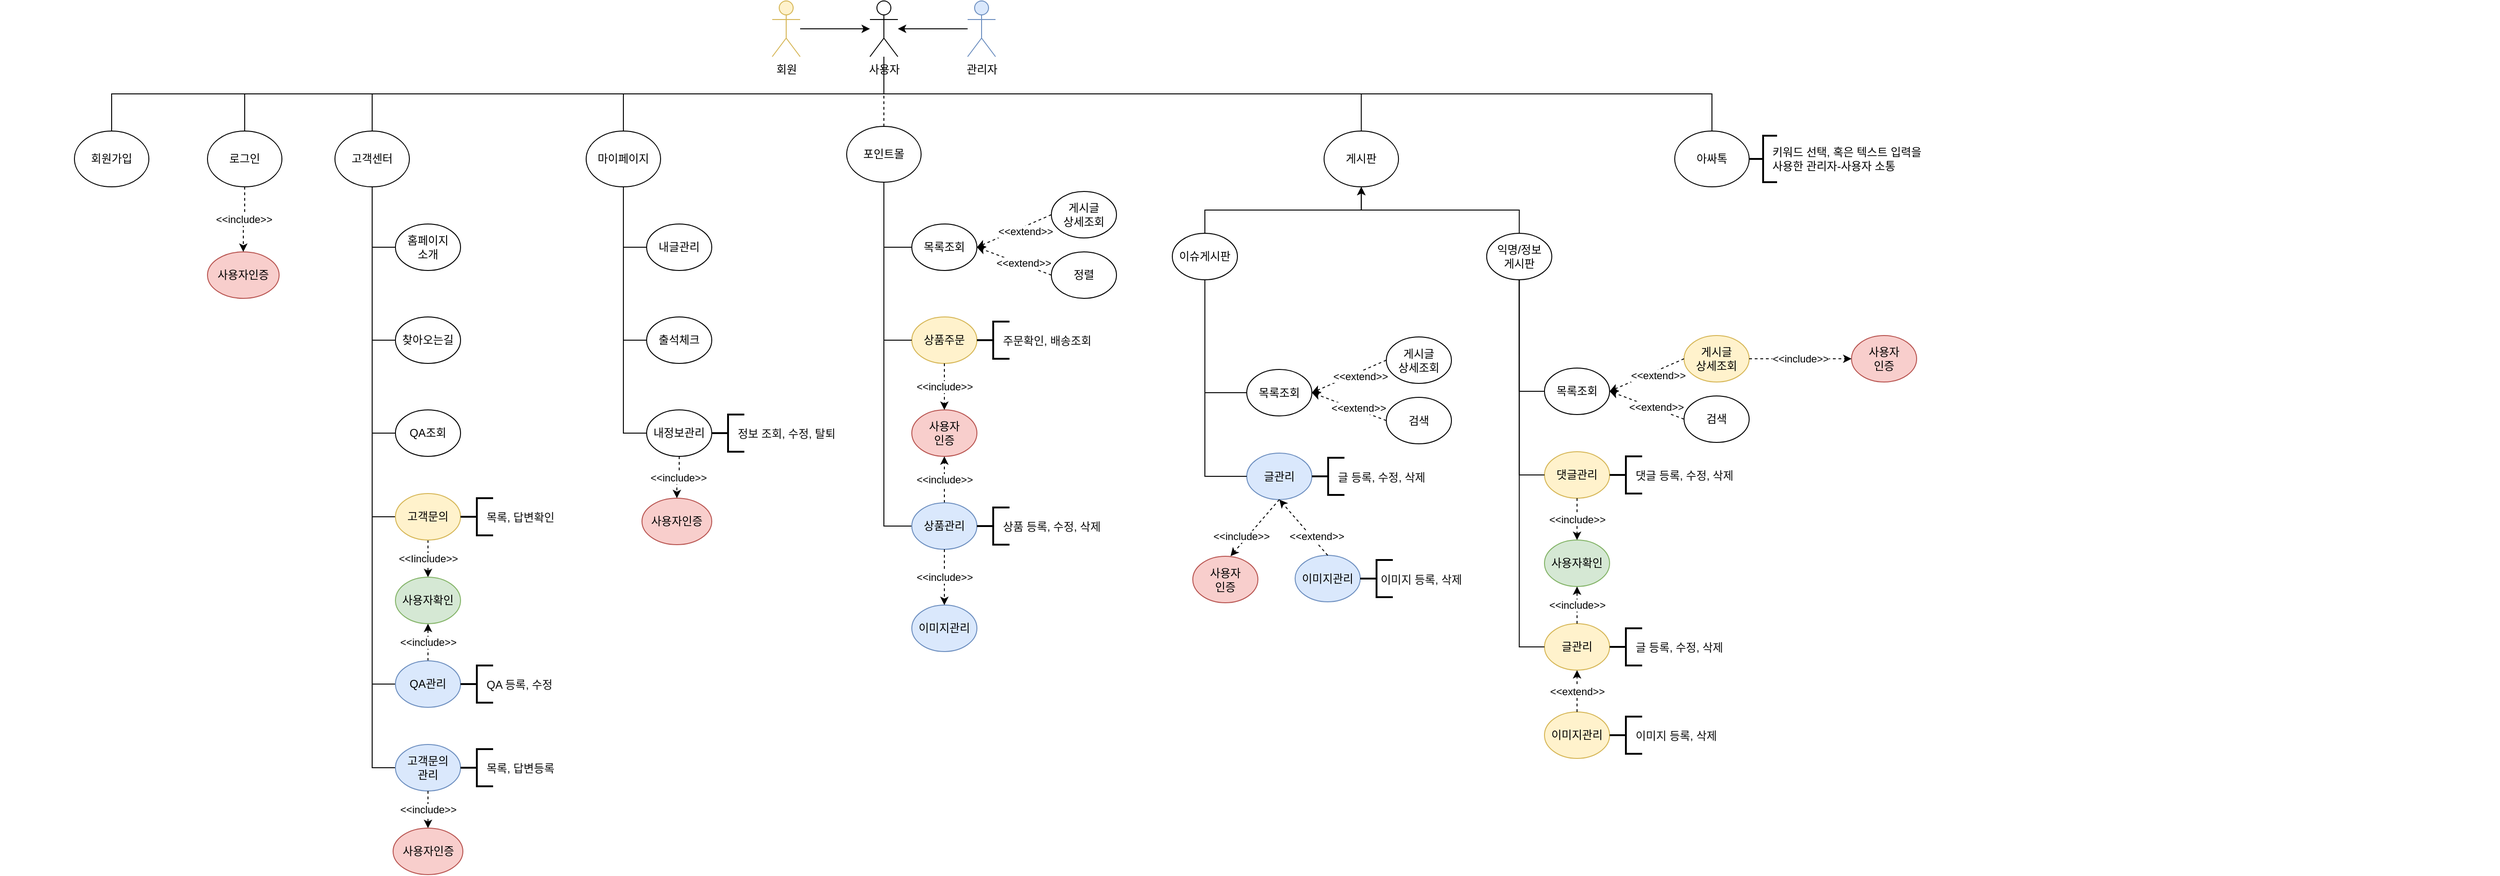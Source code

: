 <mxfile version="15.4.1" type="device" pages="6"><diagram name="홈페이지조직도" id="GMiCh0JH_K4DGyVBIJue"><mxGraphModel dx="4072" dy="2425" grid="1" gridSize="10" guides="1" tooltips="1" connect="1" arrows="1" fold="1" page="1" pageScale="1" pageWidth="827" pageHeight="1169" math="0" shadow="0"><root><mxCell id="flaBLiXaaMQzGpWX1Hnn-0"/><mxCell id="flaBLiXaaMQzGpWX1Hnn-1" parent="flaBLiXaaMQzGpWX1Hnn-0"/><mxCell id="flaBLiXaaMQzGpWX1Hnn-2" style="edgeStyle=orthogonalEdgeStyle;rounded=0;orthogonalLoop=1;jettySize=auto;html=1;exitX=0.5;exitY=1;exitDx=0;exitDy=0;entryX=0;entryY=0.5;entryDx=0;entryDy=0;endArrow=none;endFill=0;strokeWidth=1;" edge="1" parent="flaBLiXaaMQzGpWX1Hnn-1" target="flaBLiXaaMQzGpWX1Hnn-89"><mxGeometry relative="1" as="geometry"/></mxCell><mxCell id="flaBLiXaaMQzGpWX1Hnn-3" value="" style="group" vertex="1" connectable="0" parent="flaBLiXaaMQzGpWX1Hnn-1"><mxGeometry x="-1240" y="-100" width="2686" height="830" as="geometry"/></mxCell><mxCell id="flaBLiXaaMQzGpWX1Hnn-4" value="사용자" style="shape=umlActor;verticalLabelPosition=bottom;verticalAlign=top;html=1;outlineConnect=0;rotation=0;direction=east;" vertex="1" parent="flaBLiXaaMQzGpWX1Hnn-3"><mxGeometry x="935" width="30" height="60" as="geometry"/></mxCell><mxCell id="flaBLiXaaMQzGpWX1Hnn-5" style="edgeStyle=orthogonalEdgeStyle;rounded=0;orthogonalLoop=1;jettySize=auto;html=1;exitX=0.5;exitY=0;exitDx=0;exitDy=0;endArrow=none;endFill=0;strokeWidth=1;" edge="1" parent="flaBLiXaaMQzGpWX1Hnn-3" source="flaBLiXaaMQzGpWX1Hnn-6" target="flaBLiXaaMQzGpWX1Hnn-4"><mxGeometry relative="1" as="geometry"/></mxCell><mxCell id="flaBLiXaaMQzGpWX1Hnn-6" value="회원가입" style="ellipse;whiteSpace=wrap;html=1;align=center;rotation=0;direction=east;" vertex="1" parent="flaBLiXaaMQzGpWX1Hnn-3"><mxGeometry x="80" y="140" width="80" height="60" as="geometry"/></mxCell><mxCell id="flaBLiXaaMQzGpWX1Hnn-7" style="edgeStyle=orthogonalEdgeStyle;rounded=0;orthogonalLoop=1;jettySize=auto;html=1;exitX=0.5;exitY=0;exitDx=0;exitDy=0;endArrow=none;endFill=0;strokeWidth=1;" edge="1" parent="flaBLiXaaMQzGpWX1Hnn-3" source="flaBLiXaaMQzGpWX1Hnn-8" target="flaBLiXaaMQzGpWX1Hnn-4"><mxGeometry relative="1" as="geometry"/></mxCell><mxCell id="flaBLiXaaMQzGpWX1Hnn-8" value="게시판" style="ellipse;whiteSpace=wrap;html=1;align=center;rotation=0;direction=east;" vertex="1" parent="flaBLiXaaMQzGpWX1Hnn-3"><mxGeometry x="1423.12" y="140" width="80" height="60" as="geometry"/></mxCell><mxCell id="flaBLiXaaMQzGpWX1Hnn-9" style="edgeStyle=orthogonalEdgeStyle;rounded=0;orthogonalLoop=1;jettySize=auto;html=1;exitX=0.5;exitY=0;exitDx=0;exitDy=0;endArrow=none;endFill=0;strokeWidth=1;" edge="1" parent="flaBLiXaaMQzGpWX1Hnn-3" source="flaBLiXaaMQzGpWX1Hnn-10" target="flaBLiXaaMQzGpWX1Hnn-4"><mxGeometry relative="1" as="geometry"/></mxCell><mxCell id="flaBLiXaaMQzGpWX1Hnn-10" value="로그인" style="ellipse;whiteSpace=wrap;html=1;align=center;rotation=0;direction=east;" vertex="1" parent="flaBLiXaaMQzGpWX1Hnn-3"><mxGeometry x="223" y="140" width="80" height="60" as="geometry"/></mxCell><mxCell id="F5rofPRXi4Og5T-U5r0E-1" style="edgeStyle=none;rounded=0;orthogonalLoop=1;jettySize=auto;html=1;exitX=0.5;exitY=0;exitDx=0;exitDy=0;dashed=1;startArrow=none;startFill=0;endArrow=none;endFill=0;strokeWidth=1;" edge="1" parent="flaBLiXaaMQzGpWX1Hnn-3" source="flaBLiXaaMQzGpWX1Hnn-12" target="flaBLiXaaMQzGpWX1Hnn-4"><mxGeometry relative="1" as="geometry"/></mxCell><mxCell id="flaBLiXaaMQzGpWX1Hnn-12" value="포인트몰" style="ellipse;whiteSpace=wrap;html=1;align=center;rotation=0;direction=east;" vertex="1" parent="flaBLiXaaMQzGpWX1Hnn-3"><mxGeometry x="910" y="135" width="80" height="60" as="geometry"/></mxCell><mxCell id="flaBLiXaaMQzGpWX1Hnn-13" style="edgeStyle=orthogonalEdgeStyle;rounded=0;orthogonalLoop=1;jettySize=auto;html=1;exitX=0.5;exitY=0;exitDx=0;exitDy=0;endArrow=none;endFill=0;strokeWidth=1;" edge="1" parent="flaBLiXaaMQzGpWX1Hnn-3" source="flaBLiXaaMQzGpWX1Hnn-14" target="flaBLiXaaMQzGpWX1Hnn-4"><mxGeometry relative="1" as="geometry"/></mxCell><mxCell id="flaBLiXaaMQzGpWX1Hnn-14" value="아싸톡" style="ellipse;whiteSpace=wrap;html=1;align=center;rotation=0;direction=east;" vertex="1" parent="flaBLiXaaMQzGpWX1Hnn-3"><mxGeometry x="1800" y="140" width="80" height="60" as="geometry"/></mxCell><mxCell id="flaBLiXaaMQzGpWX1Hnn-15" value="사용자인증" style="ellipse;whiteSpace=wrap;html=1;align=center;rotation=0;direction=east;fillColor=#f8cecc;strokeColor=#b85450;" vertex="1" parent="flaBLiXaaMQzGpWX1Hnn-3"><mxGeometry x="223" y="270" width="77" height="50" as="geometry"/></mxCell><mxCell id="flaBLiXaaMQzGpWX1Hnn-16" value="&amp;lt;&amp;lt;include&amp;gt;&amp;gt;" style="edgeStyle=orthogonalEdgeStyle;rounded=0;orthogonalLoop=1;jettySize=auto;html=1;exitX=0.5;exitY=1;exitDx=0;exitDy=0;entryX=0.5;entryY=0;entryDx=0;entryDy=0;endArrow=classic;endFill=1;strokeWidth=1;dashed=1;" edge="1" parent="flaBLiXaaMQzGpWX1Hnn-3" source="flaBLiXaaMQzGpWX1Hnn-10" target="flaBLiXaaMQzGpWX1Hnn-15"><mxGeometry relative="1" as="geometry"/></mxCell><mxCell id="flaBLiXaaMQzGpWX1Hnn-17" value="키워드 선택, 혹은 텍스트 입력을 &lt;br&gt;사용한 관리자-사용자 소통" style="text;html=1;align=left;verticalAlign=middle;whiteSpace=wrap;rounded=0;rotation=0;direction=east;" vertex="1" parent="flaBLiXaaMQzGpWX1Hnn-3"><mxGeometry x="1903" y="151.25" width="186" height="37.5" as="geometry"/></mxCell><mxCell id="flaBLiXaaMQzGpWX1Hnn-18" value="" style="strokeWidth=2;html=1;shape=mxgraph.flowchart.annotation_2;align=left;labelPosition=right;pointerEvents=1;" vertex="1" parent="flaBLiXaaMQzGpWX1Hnn-3"><mxGeometry x="1880" y="145" width="30" height="50" as="geometry"/></mxCell><mxCell id="flaBLiXaaMQzGpWX1Hnn-19" style="edgeStyle=orthogonalEdgeStyle;rounded=0;orthogonalLoop=1;jettySize=auto;html=1;exitX=0.5;exitY=0;exitDx=0;exitDy=0;entryX=0.5;entryY=1;entryDx=0;entryDy=0;endArrow=classic;endFill=1;strokeWidth=1;" edge="1" parent="flaBLiXaaMQzGpWX1Hnn-3" source="flaBLiXaaMQzGpWX1Hnn-20" target="flaBLiXaaMQzGpWX1Hnn-8"><mxGeometry relative="1" as="geometry"/></mxCell><mxCell id="flaBLiXaaMQzGpWX1Hnn-20" value="이슈게시판" style="ellipse;whiteSpace=wrap;html=1;rotation=0;direction=east;" vertex="1" parent="flaBLiXaaMQzGpWX1Hnn-3"><mxGeometry x="1260" y="250" width="70" height="50" as="geometry"/></mxCell><mxCell id="flaBLiXaaMQzGpWX1Hnn-21" style="edgeStyle=orthogonalEdgeStyle;rounded=0;orthogonalLoop=1;jettySize=auto;html=1;exitX=0.5;exitY=0;exitDx=0;exitDy=0;entryX=0.5;entryY=1;entryDx=0;entryDy=0;endArrow=classic;endFill=1;strokeWidth=1;" edge="1" parent="flaBLiXaaMQzGpWX1Hnn-3" source="flaBLiXaaMQzGpWX1Hnn-22" target="flaBLiXaaMQzGpWX1Hnn-8"><mxGeometry relative="1" as="geometry"/></mxCell><mxCell id="flaBLiXaaMQzGpWX1Hnn-22" value="익명/정보&lt;br&gt;게시판" style="ellipse;whiteSpace=wrap;html=1;rotation=0;direction=east;" vertex="1" parent="flaBLiXaaMQzGpWX1Hnn-3"><mxGeometry x="1597.87" y="250" width="70" height="50" as="geometry"/></mxCell><mxCell id="flaBLiXaaMQzGpWX1Hnn-25" value="" style="group" vertex="1" connectable="0" parent="flaBLiXaaMQzGpWX1Hnn-3"><mxGeometry x="1660" y="360" width="242" height="455" as="geometry"/></mxCell><mxCell id="flaBLiXaaMQzGpWX1Hnn-26" value="" style="group" vertex="1" connectable="0" parent="flaBLiXaaMQzGpWX1Hnn-25"><mxGeometry y="125" width="236" height="50" as="geometry"/></mxCell><mxCell id="flaBLiXaaMQzGpWX1Hnn-27" value="댓글관리" style="ellipse;whiteSpace=wrap;html=1;rotation=0;direction=east;fillColor=#fff2cc;strokeColor=#d6b656;" vertex="1" parent="flaBLiXaaMQzGpWX1Hnn-26"><mxGeometry width="70" height="50" as="geometry"/></mxCell><mxCell id="flaBLiXaaMQzGpWX1Hnn-28" value="댓글 등록, 수정, 삭제" style="text;html=1;strokeColor=none;fillColor=none;align=left;verticalAlign=middle;whiteSpace=wrap;rounded=0;labelBackgroundColor=none;fontSize=12;fontColor=#0A0A0A;" vertex="1" parent="flaBLiXaaMQzGpWX1Hnn-26"><mxGeometry x="96" y="11.5" width="140" height="29" as="geometry"/></mxCell><mxCell id="flaBLiXaaMQzGpWX1Hnn-29" value="" style="strokeWidth=2;html=1;shape=mxgraph.flowchart.annotation_2;align=left;labelPosition=right;pointerEvents=1;fillColor=#d5e8d4;" vertex="1" parent="flaBLiXaaMQzGpWX1Hnn-26"><mxGeometry x="70" y="5" width="35" height="40" as="geometry"/></mxCell><mxCell id="flaBLiXaaMQzGpWX1Hnn-30" value="" style="group" vertex="1" connectable="0" parent="flaBLiXaaMQzGpWX1Hnn-25"><mxGeometry width="242" height="455" as="geometry"/></mxCell><mxCell id="flaBLiXaaMQzGpWX1Hnn-31" value="게시글&lt;br&gt;상세조회" style="ellipse;whiteSpace=wrap;html=1;fillColor=#fff2cc;strokeColor=#d6b656;" vertex="1" parent="flaBLiXaaMQzGpWX1Hnn-30"><mxGeometry x="150" width="70" height="50" as="geometry"/></mxCell><mxCell id="flaBLiXaaMQzGpWX1Hnn-32" value="목록조회" style="ellipse;whiteSpace=wrap;html=1;rotation=0;direction=east;" vertex="1" parent="flaBLiXaaMQzGpWX1Hnn-30"><mxGeometry y="35" width="70" height="50" as="geometry"/></mxCell><mxCell id="flaBLiXaaMQzGpWX1Hnn-33" value="&amp;lt;&amp;lt;extend&amp;gt;&amp;gt;" style="rounded=0;orthogonalLoop=1;jettySize=auto;html=1;exitX=0;exitY=0.5;exitDx=0;exitDy=0;entryX=1;entryY=0.5;entryDx=0;entryDy=0;endArrow=classic;endFill=1;dashed=1;" edge="1" parent="flaBLiXaaMQzGpWX1Hnn-30" source="flaBLiXaaMQzGpWX1Hnn-31" target="flaBLiXaaMQzGpWX1Hnn-32"><mxGeometry x="-0.248" y="5" relative="1" as="geometry"><mxPoint x="26.88" y="70" as="targetPoint"/><mxPoint as="offset"/></mxGeometry></mxCell><mxCell id="flaBLiXaaMQzGpWX1Hnn-34" value="&amp;lt;&amp;lt;extend&amp;gt;&amp;gt;" style="rounded=0;orthogonalLoop=1;jettySize=auto;html=1;exitX=0;exitY=0.5;exitDx=0;exitDy=0;entryX=1;entryY=0.5;entryDx=0;entryDy=0;endArrow=classic;endFill=1;strokeWidth=1;dashed=1;" edge="1" parent="flaBLiXaaMQzGpWX1Hnn-30" source="flaBLiXaaMQzGpWX1Hnn-35" target="flaBLiXaaMQzGpWX1Hnn-32"><mxGeometry x="-0.232" y="-2" relative="1" as="geometry"><mxPoint as="offset"/></mxGeometry></mxCell><mxCell id="flaBLiXaaMQzGpWX1Hnn-35" value="검색" style="ellipse;whiteSpace=wrap;html=1;rotation=0;direction=east;" vertex="1" parent="flaBLiXaaMQzGpWX1Hnn-30"><mxGeometry x="150" y="65" width="70" height="50" as="geometry"/></mxCell><mxCell id="flaBLiXaaMQzGpWX1Hnn-59" value="" style="group" vertex="1" connectable="0" parent="flaBLiXaaMQzGpWX1Hnn-30"><mxGeometry x="-320" y="1.5" width="242" height="365" as="geometry"/></mxCell><mxCell id="flaBLiXaaMQzGpWX1Hnn-60" value="게시글&lt;br&gt;상세조회" style="ellipse;whiteSpace=wrap;html=1;" vertex="1" parent="flaBLiXaaMQzGpWX1Hnn-59"><mxGeometry x="150" width="70" height="50" as="geometry"/></mxCell><mxCell id="flaBLiXaaMQzGpWX1Hnn-61" value="목록조회" style="ellipse;whiteSpace=wrap;html=1;rotation=0;direction=east;" vertex="1" parent="flaBLiXaaMQzGpWX1Hnn-59"><mxGeometry y="35" width="70" height="50" as="geometry"/></mxCell><mxCell id="flaBLiXaaMQzGpWX1Hnn-62" value="&amp;lt;&amp;lt;extend&amp;gt;&amp;gt;" style="rounded=0;orthogonalLoop=1;jettySize=auto;html=1;exitX=0;exitY=0.5;exitDx=0;exitDy=0;entryX=1;entryY=0.5;entryDx=0;entryDy=0;endArrow=classic;endFill=1;dashed=1;" edge="1" parent="flaBLiXaaMQzGpWX1Hnn-59" source="flaBLiXaaMQzGpWX1Hnn-60" target="flaBLiXaaMQzGpWX1Hnn-61"><mxGeometry x="-0.248" y="5" relative="1" as="geometry"><mxPoint x="26.88" y="70" as="targetPoint"/><mxPoint as="offset"/></mxGeometry></mxCell><mxCell id="flaBLiXaaMQzGpWX1Hnn-63" value="&amp;lt;&amp;lt;extend&amp;gt;&amp;gt;" style="rounded=0;orthogonalLoop=1;jettySize=auto;html=1;exitX=0;exitY=0.5;exitDx=0;exitDy=0;entryX=1;entryY=0.5;entryDx=0;entryDy=0;endArrow=classic;endFill=1;strokeWidth=1;dashed=1;" edge="1" parent="flaBLiXaaMQzGpWX1Hnn-59" source="flaBLiXaaMQzGpWX1Hnn-64" target="flaBLiXaaMQzGpWX1Hnn-61"><mxGeometry x="-0.232" y="-2" relative="1" as="geometry"><mxPoint as="offset"/></mxGeometry></mxCell><mxCell id="flaBLiXaaMQzGpWX1Hnn-64" value="검색" style="ellipse;whiteSpace=wrap;html=1;rotation=0;direction=east;" vertex="1" parent="flaBLiXaaMQzGpWX1Hnn-59"><mxGeometry x="150" y="65" width="70" height="50" as="geometry"/></mxCell><mxCell id="flaBLiXaaMQzGpWX1Hnn-65" value="" style="group" vertex="1" connectable="0" parent="flaBLiXaaMQzGpWX1Hnn-59"><mxGeometry x="7.105e-15" y="125" width="236" height="50" as="geometry"/></mxCell><mxCell id="flaBLiXaaMQzGpWX1Hnn-66" value="글관리" style="ellipse;whiteSpace=wrap;html=1;rotation=0;direction=east;fillColor=#dae8fc;strokeColor=#6c8ebf;" vertex="1" parent="flaBLiXaaMQzGpWX1Hnn-65"><mxGeometry width="70" height="50" as="geometry"/></mxCell><mxCell id="flaBLiXaaMQzGpWX1Hnn-67" value="글 등록, 수정, 삭제" style="text;html=1;strokeColor=none;fillColor=none;align=left;verticalAlign=middle;whiteSpace=wrap;rounded=0;labelBackgroundColor=none;fontSize=12;fontColor=#0A0A0A;" vertex="1" parent="flaBLiXaaMQzGpWX1Hnn-65"><mxGeometry x="96" y="11.5" width="140" height="29" as="geometry"/></mxCell><mxCell id="flaBLiXaaMQzGpWX1Hnn-68" value="" style="strokeWidth=2;html=1;shape=mxgraph.flowchart.annotation_2;align=left;labelPosition=right;pointerEvents=1;fillColor=#d5e8d4;" vertex="1" parent="flaBLiXaaMQzGpWX1Hnn-65"><mxGeometry x="70" y="5" width="35" height="40" as="geometry"/></mxCell><mxCell id="flaBLiXaaMQzGpWX1Hnn-69" value="이미지관리" style="ellipse;whiteSpace=wrap;html=1;rotation=0;direction=east;fillColor=#dae8fc;strokeColor=#6c8ebf;" vertex="1" parent="flaBLiXaaMQzGpWX1Hnn-59"><mxGeometry x="52.0" y="235" width="70" height="50" as="geometry"/></mxCell><mxCell id="flaBLiXaaMQzGpWX1Hnn-70" value="&amp;lt;&amp;lt;extend&amp;gt;&amp;gt;" style="rounded=0;orthogonalLoop=1;jettySize=auto;html=1;exitX=0.5;exitY=0;exitDx=0;exitDy=0;entryX=0.5;entryY=1;entryDx=0;entryDy=0;endArrow=classic;endFill=1;strokeWidth=1;dashed=1;" edge="1" parent="flaBLiXaaMQzGpWX1Hnn-59" source="flaBLiXaaMQzGpWX1Hnn-69" target="flaBLiXaaMQzGpWX1Hnn-66"><mxGeometry x="-0.417" y="-4" relative="1" as="geometry"><mxPoint as="offset"/></mxGeometry></mxCell><mxCell id="flaBLiXaaMQzGpWX1Hnn-71" value="이미지 등록, 삭제" style="text;html=1;strokeColor=none;fillColor=none;align=left;verticalAlign=middle;whiteSpace=wrap;rounded=0;labelBackgroundColor=none;fontSize=12;fontColor=#0A0A0A;" vertex="1" parent="flaBLiXaaMQzGpWX1Hnn-59"><mxGeometry x="142" y="250" width="152" height="22" as="geometry"/></mxCell><mxCell id="flaBLiXaaMQzGpWX1Hnn-72" value="" style="strokeWidth=2;html=1;shape=mxgraph.flowchart.annotation_2;align=left;labelPosition=right;pointerEvents=1;fillColor=#d5e8d4;" vertex="1" parent="flaBLiXaaMQzGpWX1Hnn-59"><mxGeometry x="122" y="240" width="35" height="40" as="geometry"/></mxCell><mxCell id="flaBLiXaaMQzGpWX1Hnn-73" value="사용자&lt;br&gt;인증" style="ellipse;whiteSpace=wrap;html=1;fillColor=#f8cecc;strokeColor=#b85450;" vertex="1" parent="flaBLiXaaMQzGpWX1Hnn-30"><mxGeometry x="-378" y="237.5" width="70" height="50" as="geometry"/></mxCell><mxCell id="flaBLiXaaMQzGpWX1Hnn-74" value="&amp;lt;&amp;lt;include&amp;gt;&amp;gt;" style="edgeStyle=none;rounded=0;orthogonalLoop=1;jettySize=auto;html=1;exitX=0.5;exitY=1;exitDx=0;exitDy=0;entryX=0.58;entryY=-0.003;entryDx=0;entryDy=0;entryPerimeter=0;dashed=1;startArrow=none;startFill=0;endArrow=classic;endFill=1;strokeWidth=1;" edge="1" parent="flaBLiXaaMQzGpWX1Hnn-30" source="flaBLiXaaMQzGpWX1Hnn-66" target="flaBLiXaaMQzGpWX1Hnn-73"><mxGeometry x="0.406" y="-5" relative="1" as="geometry"><mxPoint as="offset"/></mxGeometry></mxCell><mxCell id="flaBLiXaaMQzGpWX1Hnn-36" value="이미지관리" style="ellipse;whiteSpace=wrap;html=1;rotation=0;direction=east;fillColor=#fff2cc;strokeColor=#d6b656;" vertex="1" parent="flaBLiXaaMQzGpWX1Hnn-30"><mxGeometry x="7.105e-15" y="405" width="70" height="50" as="geometry"/></mxCell><mxCell id="flaBLiXaaMQzGpWX1Hnn-57" value="이미지 등록, 삭제" style="text;html=1;strokeColor=none;fillColor=none;align=left;verticalAlign=middle;whiteSpace=wrap;rounded=0;labelBackgroundColor=none;fontSize=12;fontColor=#0A0A0A;" vertex="1" parent="flaBLiXaaMQzGpWX1Hnn-30"><mxGeometry x="96" y="416.5" width="140" height="29" as="geometry"/></mxCell><mxCell id="flaBLiXaaMQzGpWX1Hnn-58" value="" style="strokeWidth=2;html=1;shape=mxgraph.flowchart.annotation_2;align=left;labelPosition=right;pointerEvents=1;fillColor=#d5e8d4;" vertex="1" parent="flaBLiXaaMQzGpWX1Hnn-30"><mxGeometry x="70" y="410" width="35" height="40" as="geometry"/></mxCell><mxCell id="flaBLiXaaMQzGpWX1Hnn-75" value="" style="group" vertex="1" connectable="0" parent="flaBLiXaaMQzGpWX1Hnn-30"><mxGeometry x="7.105e-15" y="310" width="236" height="50" as="geometry"/></mxCell><mxCell id="flaBLiXaaMQzGpWX1Hnn-76" value="글관리" style="ellipse;whiteSpace=wrap;html=1;rotation=0;direction=east;fillColor=#fff2cc;strokeColor=#d6b656;" vertex="1" parent="flaBLiXaaMQzGpWX1Hnn-75"><mxGeometry width="70" height="50" as="geometry"/></mxCell><mxCell id="flaBLiXaaMQzGpWX1Hnn-77" value="글 등록, 수정, 삭제" style="text;html=1;strokeColor=none;fillColor=none;align=left;verticalAlign=middle;whiteSpace=wrap;rounded=0;labelBackgroundColor=none;fontSize=12;fontColor=#0A0A0A;" vertex="1" parent="flaBLiXaaMQzGpWX1Hnn-75"><mxGeometry x="96" y="11.5" width="140" height="29" as="geometry"/></mxCell><mxCell id="flaBLiXaaMQzGpWX1Hnn-78" value="" style="strokeWidth=2;html=1;shape=mxgraph.flowchart.annotation_2;align=left;labelPosition=right;pointerEvents=1;fillColor=#d5e8d4;" vertex="1" parent="flaBLiXaaMQzGpWX1Hnn-75"><mxGeometry x="70" y="5" width="35" height="40" as="geometry"/></mxCell><mxCell id="flaBLiXaaMQzGpWX1Hnn-79" value="&amp;lt;&amp;lt;extend&amp;gt;&amp;gt;" style="edgeStyle=orthogonalEdgeStyle;rounded=0;orthogonalLoop=1;jettySize=auto;html=1;exitX=0.5;exitY=0;exitDx=0;exitDy=0;entryX=0.5;entryY=1;entryDx=0;entryDy=0;endArrow=classic;endFill=1;strokeWidth=1;dashed=1;" edge="1" parent="flaBLiXaaMQzGpWX1Hnn-30" source="flaBLiXaaMQzGpWX1Hnn-36" target="flaBLiXaaMQzGpWX1Hnn-76"><mxGeometry relative="1" as="geometry"/></mxCell><mxCell id="nXa6PxMhEW-tbKVYRzYL-0" value="사용자확인" style="ellipse;whiteSpace=wrap;html=1;rotation=0;direction=east;fillColor=#d5e8d4;strokeColor=#82b366;" vertex="1" parent="flaBLiXaaMQzGpWX1Hnn-30"><mxGeometry y="220" width="70" height="50" as="geometry"/></mxCell><mxCell id="nXa6PxMhEW-tbKVYRzYL-2" value="&amp;lt;&amp;lt;include&amp;gt;&amp;gt;" style="edgeStyle=none;rounded=0;orthogonalLoop=1;jettySize=auto;html=1;exitX=0.5;exitY=0;exitDx=0;exitDy=0;entryX=0.5;entryY=1;entryDx=0;entryDy=0;dashed=1;startArrow=none;startFill=0;endArrow=classic;endFill=1;strokeWidth=1;" edge="1" parent="flaBLiXaaMQzGpWX1Hnn-30" source="flaBLiXaaMQzGpWX1Hnn-76" target="nXa6PxMhEW-tbKVYRzYL-0"><mxGeometry relative="1" as="geometry"/></mxCell><mxCell id="flaBLiXaaMQzGpWX1Hnn-80" style="edgeStyle=orthogonalEdgeStyle;rounded=0;orthogonalLoop=1;jettySize=auto;html=1;exitX=0.5;exitY=1;exitDx=0;exitDy=0;entryX=0;entryY=0.5;entryDx=0;entryDy=0;endArrow=none;endFill=0;strokeWidth=1;" edge="1" parent="flaBLiXaaMQzGpWX1Hnn-25" target="flaBLiXaaMQzGpWX1Hnn-32"><mxGeometry relative="1" as="geometry"/></mxCell><mxCell id="nXa6PxMhEW-tbKVYRzYL-1" value="&amp;lt;&amp;lt;include&amp;gt;&amp;gt;" style="edgeStyle=none;rounded=0;orthogonalLoop=1;jettySize=auto;html=1;exitX=0.5;exitY=1;exitDx=0;exitDy=0;entryX=0.5;entryY=0;entryDx=0;entryDy=0;startArrow=none;startFill=0;endArrow=classic;endFill=1;strokeWidth=1;dashed=1;" edge="1" parent="flaBLiXaaMQzGpWX1Hnn-25" source="flaBLiXaaMQzGpWX1Hnn-27" target="nXa6PxMhEW-tbKVYRzYL-0"><mxGeometry relative="1" as="geometry"/></mxCell><mxCell id="flaBLiXaaMQzGpWX1Hnn-82" style="edgeStyle=orthogonalEdgeStyle;rounded=0;orthogonalLoop=1;jettySize=auto;html=1;exitX=0;exitY=0.5;exitDx=0;exitDy=0;entryX=0.5;entryY=1;entryDx=0;entryDy=0;endArrow=none;endFill=0;strokeWidth=1;" edge="1" parent="flaBLiXaaMQzGpWX1Hnn-3" source="flaBLiXaaMQzGpWX1Hnn-32" target="flaBLiXaaMQzGpWX1Hnn-22"><mxGeometry relative="1" as="geometry"><mxPoint x="1632.87" y="365" as="targetPoint"/></mxGeometry></mxCell><mxCell id="flaBLiXaaMQzGpWX1Hnn-84" style="edgeStyle=orthogonalEdgeStyle;rounded=0;orthogonalLoop=1;jettySize=auto;html=1;exitX=0;exitY=0.5;exitDx=0;exitDy=0;endArrow=none;endFill=0;strokeWidth=1;entryX=0.5;entryY=1;entryDx=0;entryDy=0;" edge="1" parent="flaBLiXaaMQzGpWX1Hnn-3" source="flaBLiXaaMQzGpWX1Hnn-27" target="flaBLiXaaMQzGpWX1Hnn-22"><mxGeometry relative="1" as="geometry"><mxPoint x="1632.87" y="365" as="targetPoint"/></mxGeometry></mxCell><mxCell id="flaBLiXaaMQzGpWX1Hnn-86" style="edgeStyle=orthogonalEdgeStyle;rounded=0;orthogonalLoop=1;jettySize=auto;html=1;exitX=0;exitY=0.5;exitDx=0;exitDy=0;endArrow=none;endFill=0;strokeWidth=1;entryX=0.5;entryY=1;entryDx=0;entryDy=0;" edge="1" parent="flaBLiXaaMQzGpWX1Hnn-3" source="flaBLiXaaMQzGpWX1Hnn-76" target="flaBLiXaaMQzGpWX1Hnn-22"><mxGeometry relative="1" as="geometry"><mxPoint x="1632.87" y="365" as="targetPoint"/></mxGeometry></mxCell><mxCell id="flaBLiXaaMQzGpWX1Hnn-87" value="게시글&lt;br&gt;상세조회" style="ellipse;whiteSpace=wrap;html=1;" vertex="1" parent="flaBLiXaaMQzGpWX1Hnn-3"><mxGeometry x="1130" y="205" width="70" height="50" as="geometry"/></mxCell><mxCell id="flaBLiXaaMQzGpWX1Hnn-88" style="edgeStyle=orthogonalEdgeStyle;rounded=0;orthogonalLoop=1;jettySize=auto;html=1;exitX=0;exitY=0.5;exitDx=0;exitDy=0;entryX=0.5;entryY=1;entryDx=0;entryDy=0;endArrow=none;endFill=0;strokeWidth=1;" edge="1" parent="flaBLiXaaMQzGpWX1Hnn-3" source="flaBLiXaaMQzGpWX1Hnn-89" target="flaBLiXaaMQzGpWX1Hnn-12"><mxGeometry relative="1" as="geometry"/></mxCell><mxCell id="flaBLiXaaMQzGpWX1Hnn-89" value="목록조회" style="ellipse;whiteSpace=wrap;html=1;rotation=0;direction=east;" vertex="1" parent="flaBLiXaaMQzGpWX1Hnn-3"><mxGeometry x="980" y="240" width="70" height="50" as="geometry"/></mxCell><mxCell id="flaBLiXaaMQzGpWX1Hnn-90" value="&amp;lt;&amp;lt;extend&amp;gt;&amp;gt;" style="rounded=0;orthogonalLoop=1;jettySize=auto;html=1;exitX=0;exitY=0.5;exitDx=0;exitDy=0;entryX=1;entryY=0.5;entryDx=0;entryDy=0;endArrow=classic;endFill=1;dashed=1;" edge="1" parent="flaBLiXaaMQzGpWX1Hnn-3" source="flaBLiXaaMQzGpWX1Hnn-87" target="flaBLiXaaMQzGpWX1Hnn-89"><mxGeometry x="-0.248" y="5" relative="1" as="geometry"><mxPoint x="1006.88" y="275" as="targetPoint"/><mxPoint as="offset"/></mxGeometry></mxCell><mxCell id="flaBLiXaaMQzGpWX1Hnn-91" value="&amp;lt;&amp;lt;extend&amp;gt;&amp;gt;" style="rounded=0;orthogonalLoop=1;jettySize=auto;html=1;exitX=0;exitY=0.5;exitDx=0;exitDy=0;entryX=1;entryY=0.5;entryDx=0;entryDy=0;endArrow=classic;endFill=1;strokeWidth=1;dashed=1;" edge="1" parent="flaBLiXaaMQzGpWX1Hnn-3" source="flaBLiXaaMQzGpWX1Hnn-92" target="flaBLiXaaMQzGpWX1Hnn-89"><mxGeometry x="-0.232" y="-2" relative="1" as="geometry"><mxPoint as="offset"/></mxGeometry></mxCell><mxCell id="flaBLiXaaMQzGpWX1Hnn-92" value="정렬" style="ellipse;whiteSpace=wrap;html=1;rotation=0;direction=east;" vertex="1" parent="flaBLiXaaMQzGpWX1Hnn-3"><mxGeometry x="1130" y="270" width="70" height="50" as="geometry"/></mxCell><mxCell id="flaBLiXaaMQzGpWX1Hnn-93" value="" style="group" vertex="1" connectable="0" parent="flaBLiXaaMQzGpWX1Hnn-3"><mxGeometry x="980" y="340" width="236" height="50" as="geometry"/></mxCell><mxCell id="flaBLiXaaMQzGpWX1Hnn-94" value="상품주문" style="ellipse;whiteSpace=wrap;html=1;rotation=0;direction=east;fillColor=#fff2cc;strokeColor=#d6b656;" vertex="1" parent="flaBLiXaaMQzGpWX1Hnn-93"><mxGeometry width="70" height="50" as="geometry"/></mxCell><mxCell id="flaBLiXaaMQzGpWX1Hnn-95" value="주문확인, 배송조회" style="text;html=1;strokeColor=none;fillColor=none;align=left;verticalAlign=middle;whiteSpace=wrap;rounded=0;labelBackgroundColor=none;fontSize=12;fontColor=#0A0A0A;" vertex="1" parent="flaBLiXaaMQzGpWX1Hnn-93"><mxGeometry x="96" y="11.5" width="140" height="29" as="geometry"/></mxCell><mxCell id="flaBLiXaaMQzGpWX1Hnn-96" value="" style="strokeWidth=2;html=1;shape=mxgraph.flowchart.annotation_2;align=left;labelPosition=right;pointerEvents=1;fillColor=#d5e8d4;" vertex="1" parent="flaBLiXaaMQzGpWX1Hnn-93"><mxGeometry x="70" y="5" width="35" height="40" as="geometry"/></mxCell><mxCell id="flaBLiXaaMQzGpWX1Hnn-97" style="edgeStyle=orthogonalEdgeStyle;rounded=0;orthogonalLoop=1;jettySize=auto;html=1;exitX=0;exitY=0.5;exitDx=0;exitDy=0;entryX=0.5;entryY=1;entryDx=0;entryDy=0;endArrow=none;endFill=0;strokeWidth=1;" edge="1" parent="flaBLiXaaMQzGpWX1Hnn-3" source="flaBLiXaaMQzGpWX1Hnn-125" target="flaBLiXaaMQzGpWX1Hnn-12"><mxGeometry relative="1" as="geometry"/></mxCell><mxCell id="flaBLiXaaMQzGpWX1Hnn-98" style="edgeStyle=orthogonalEdgeStyle;rounded=0;orthogonalLoop=1;jettySize=auto;html=1;exitX=0;exitY=0.5;exitDx=0;exitDy=0;entryX=0.5;entryY=1;entryDx=0;entryDy=0;endArrow=none;endFill=0;strokeWidth=1;" edge="1" parent="flaBLiXaaMQzGpWX1Hnn-3" source="flaBLiXaaMQzGpWX1Hnn-94" target="flaBLiXaaMQzGpWX1Hnn-12"><mxGeometry relative="1" as="geometry"/></mxCell><mxCell id="flaBLiXaaMQzGpWX1Hnn-99" value="" style="edgeStyle=orthogonalEdgeStyle;rounded=0;orthogonalLoop=1;jettySize=auto;html=1;endArrow=classic;endFill=1;strokeWidth=1;" edge="1" parent="flaBLiXaaMQzGpWX1Hnn-3" source="flaBLiXaaMQzGpWX1Hnn-100" target="flaBLiXaaMQzGpWX1Hnn-4"><mxGeometry relative="1" as="geometry"/></mxCell><mxCell id="flaBLiXaaMQzGpWX1Hnn-100" value="회원" style="shape=umlActor;verticalLabelPosition=bottom;verticalAlign=top;html=1;outlineConnect=0;strokeColor=#d6b656;fillColor=#fff2cc;" vertex="1" parent="flaBLiXaaMQzGpWX1Hnn-3"><mxGeometry x="830" width="30" height="60" as="geometry"/></mxCell><mxCell id="flaBLiXaaMQzGpWX1Hnn-101" value="" style="edgeStyle=orthogonalEdgeStyle;rounded=0;orthogonalLoop=1;jettySize=auto;html=1;startArrow=none;startFill=0;endArrow=classic;endFill=1;strokeWidth=1;" edge="1" parent="flaBLiXaaMQzGpWX1Hnn-3" source="flaBLiXaaMQzGpWX1Hnn-102" target="flaBLiXaaMQzGpWX1Hnn-4"><mxGeometry relative="1" as="geometry"/></mxCell><mxCell id="flaBLiXaaMQzGpWX1Hnn-102" value="관리자" style="shape=umlActor;verticalLabelPosition=bottom;verticalAlign=top;html=1;outlineConnect=0;strokeColor=#6c8ebf;fillColor=#dae8fc;" vertex="1" parent="flaBLiXaaMQzGpWX1Hnn-3"><mxGeometry x="1040" width="30" height="60" as="geometry"/></mxCell><mxCell id="flaBLiXaaMQzGpWX1Hnn-103" style="edgeStyle=orthogonalEdgeStyle;rounded=0;orthogonalLoop=1;jettySize=auto;html=1;exitX=0.5;exitY=0;exitDx=0;exitDy=0;startArrow=none;startFill=0;endArrow=none;endFill=0;strokeWidth=1;" edge="1" parent="flaBLiXaaMQzGpWX1Hnn-3" source="flaBLiXaaMQzGpWX1Hnn-104" target="flaBLiXaaMQzGpWX1Hnn-4"><mxGeometry relative="1" as="geometry"/></mxCell><mxCell id="flaBLiXaaMQzGpWX1Hnn-104" value="마이페이지" style="ellipse;whiteSpace=wrap;html=1;align=center;rotation=0;direction=east;" vertex="1" parent="flaBLiXaaMQzGpWX1Hnn-3"><mxGeometry x="630" y="140" width="80" height="60" as="geometry"/></mxCell><mxCell id="flaBLiXaaMQzGpWX1Hnn-105" style="edgeStyle=orthogonalEdgeStyle;rounded=0;orthogonalLoop=1;jettySize=auto;html=1;exitX=0;exitY=0.5;exitDx=0;exitDy=0;entryX=0.5;entryY=1;entryDx=0;entryDy=0;startArrow=none;startFill=0;endArrow=none;endFill=0;strokeWidth=1;" edge="1" parent="flaBLiXaaMQzGpWX1Hnn-3" source="flaBLiXaaMQzGpWX1Hnn-106" target="flaBLiXaaMQzGpWX1Hnn-104"><mxGeometry relative="1" as="geometry"/></mxCell><mxCell id="flaBLiXaaMQzGpWX1Hnn-106" value="출석체크" style="ellipse;whiteSpace=wrap;html=1;rotation=0;direction=east;" vertex="1" parent="flaBLiXaaMQzGpWX1Hnn-3"><mxGeometry x="695" y="340" width="70" height="50" as="geometry"/></mxCell><mxCell id="flaBLiXaaMQzGpWX1Hnn-107" style="edgeStyle=orthogonalEdgeStyle;rounded=0;orthogonalLoop=1;jettySize=auto;html=1;exitX=0;exitY=0.5;exitDx=0;exitDy=0;entryX=0.5;entryY=1;entryDx=0;entryDy=0;startArrow=none;startFill=0;endArrow=none;endFill=0;strokeWidth=1;" edge="1" parent="flaBLiXaaMQzGpWX1Hnn-3" source="flaBLiXaaMQzGpWX1Hnn-108" target="flaBLiXaaMQzGpWX1Hnn-104"><mxGeometry relative="1" as="geometry"/></mxCell><mxCell id="flaBLiXaaMQzGpWX1Hnn-108" value="내글관리" style="ellipse;whiteSpace=wrap;html=1;rotation=0;direction=east;" vertex="1" parent="flaBLiXaaMQzGpWX1Hnn-3"><mxGeometry x="695" y="240" width="70" height="50" as="geometry"/></mxCell><mxCell id="flaBLiXaaMQzGpWX1Hnn-109" style="edgeStyle=orthogonalEdgeStyle;rounded=0;orthogonalLoop=1;jettySize=auto;html=1;exitX=0;exitY=0.5;exitDx=0;exitDy=0;startArrow=none;startFill=0;endArrow=none;endFill=0;strokeWidth=1;entryX=0.5;entryY=1;entryDx=0;entryDy=0;" edge="1" parent="flaBLiXaaMQzGpWX1Hnn-3" source="flaBLiXaaMQzGpWX1Hnn-110" target="flaBLiXaaMQzGpWX1Hnn-104"><mxGeometry relative="1" as="geometry"><mxPoint x="650.0" y="240.0" as="targetPoint"/></mxGeometry></mxCell><mxCell id="flaBLiXaaMQzGpWX1Hnn-110" value="내정보관리" style="ellipse;whiteSpace=wrap;html=1;rotation=0;direction=east;" vertex="1" parent="flaBLiXaaMQzGpWX1Hnn-3"><mxGeometry x="695" y="440" width="70" height="50" as="geometry"/></mxCell><mxCell id="flaBLiXaaMQzGpWX1Hnn-111" value="사용자인증" style="ellipse;whiteSpace=wrap;html=1;align=center;rotation=0;direction=east;fillColor=#f8cecc;strokeColor=#b85450;" vertex="1" parent="flaBLiXaaMQzGpWX1Hnn-3"><mxGeometry x="690" y="535" width="75" height="50" as="geometry"/></mxCell><mxCell id="flaBLiXaaMQzGpWX1Hnn-112" value="&amp;lt;&amp;lt;include&amp;gt;&amp;gt;" style="edgeStyle=orthogonalEdgeStyle;rounded=0;orthogonalLoop=1;jettySize=auto;html=1;exitX=0.5;exitY=1;exitDx=0;exitDy=0;startArrow=none;startFill=0;endArrow=classic;endFill=1;strokeWidth=1;dashed=1;" edge="1" parent="flaBLiXaaMQzGpWX1Hnn-3" source="flaBLiXaaMQzGpWX1Hnn-110" target="flaBLiXaaMQzGpWX1Hnn-111"><mxGeometry relative="1" as="geometry"/></mxCell><mxCell id="flaBLiXaaMQzGpWX1Hnn-117" value="사용자&lt;br&gt;인증" style="ellipse;whiteSpace=wrap;html=1;fillColor=#f8cecc;strokeColor=#b85450;" vertex="1" parent="flaBLiXaaMQzGpWX1Hnn-3"><mxGeometry x="1990" y="360" width="70" height="50" as="geometry"/></mxCell><mxCell id="flaBLiXaaMQzGpWX1Hnn-118" value="&amp;lt;&amp;lt;include&amp;gt;&amp;gt;" style="edgeStyle=none;rounded=0;orthogonalLoop=1;jettySize=auto;html=1;dashed=1;startArrow=none;startFill=0;endArrow=classic;endFill=1;strokeWidth=1;" edge="1" parent="flaBLiXaaMQzGpWX1Hnn-3" source="flaBLiXaaMQzGpWX1Hnn-31" target="flaBLiXaaMQzGpWX1Hnn-117"><mxGeometry relative="1" as="geometry"/></mxCell><mxCell id="flaBLiXaaMQzGpWX1Hnn-119" value="사용자&lt;br&gt;인증" style="ellipse;whiteSpace=wrap;html=1;fillColor=#f8cecc;strokeColor=#b85450;" vertex="1" parent="flaBLiXaaMQzGpWX1Hnn-3"><mxGeometry x="980" y="440" width="70" height="50" as="geometry"/></mxCell><mxCell id="flaBLiXaaMQzGpWX1Hnn-120" value="&amp;lt;&amp;lt;include&amp;gt;&amp;gt;" style="edgeStyle=none;rounded=0;orthogonalLoop=1;jettySize=auto;html=1;exitX=0.5;exitY=1;exitDx=0;exitDy=0;dashed=1;startArrow=none;startFill=0;endArrow=classic;endFill=1;strokeWidth=1;" edge="1" parent="flaBLiXaaMQzGpWX1Hnn-3" source="flaBLiXaaMQzGpWX1Hnn-94" target="flaBLiXaaMQzGpWX1Hnn-119"><mxGeometry relative="1" as="geometry"/></mxCell><mxCell id="flaBLiXaaMQzGpWX1Hnn-121" value="&amp;lt;&amp;lt;include&amp;gt;&amp;gt;" style="edgeStyle=none;rounded=0;orthogonalLoop=1;jettySize=auto;html=1;exitX=0.5;exitY=0;exitDx=0;exitDy=0;dashed=1;startArrow=none;startFill=0;endArrow=classic;endFill=1;strokeWidth=1;" edge="1" parent="flaBLiXaaMQzGpWX1Hnn-3" source="flaBLiXaaMQzGpWX1Hnn-125" target="flaBLiXaaMQzGpWX1Hnn-119"><mxGeometry relative="1" as="geometry"/></mxCell><mxCell id="flaBLiXaaMQzGpWX1Hnn-122" style="edgeStyle=orthogonalEdgeStyle;rounded=0;orthogonalLoop=1;jettySize=auto;html=1;exitX=0;exitY=0.5;exitDx=0;exitDy=0;entryX=0.5;entryY=1;entryDx=0;entryDy=0;startArrow=none;startFill=0;endArrow=none;endFill=0;strokeWidth=1;" edge="1" parent="flaBLiXaaMQzGpWX1Hnn-3" source="flaBLiXaaMQzGpWX1Hnn-61" target="flaBLiXaaMQzGpWX1Hnn-20"><mxGeometry relative="1" as="geometry"/></mxCell><mxCell id="flaBLiXaaMQzGpWX1Hnn-123" style="edgeStyle=orthogonalEdgeStyle;rounded=0;orthogonalLoop=1;jettySize=auto;html=1;exitX=0;exitY=0.5;exitDx=0;exitDy=0;entryX=0.5;entryY=1;entryDx=0;entryDy=0;startArrow=none;startFill=0;endArrow=none;endFill=0;strokeWidth=1;" edge="1" parent="flaBLiXaaMQzGpWX1Hnn-3" source="flaBLiXaaMQzGpWX1Hnn-66" target="flaBLiXaaMQzGpWX1Hnn-20"><mxGeometry relative="1" as="geometry"/></mxCell><mxCell id="flaBLiXaaMQzGpWX1Hnn-124" value="" style="group" vertex="1" connectable="0" parent="flaBLiXaaMQzGpWX1Hnn-3"><mxGeometry x="980" y="540" width="236" height="50" as="geometry"/></mxCell><mxCell id="flaBLiXaaMQzGpWX1Hnn-125" value="상품관리" style="ellipse;whiteSpace=wrap;html=1;rotation=0;direction=east;fillColor=#dae8fc;strokeColor=#6c8ebf;" vertex="1" parent="flaBLiXaaMQzGpWX1Hnn-124"><mxGeometry width="70" height="50" as="geometry"/></mxCell><mxCell id="flaBLiXaaMQzGpWX1Hnn-126" value="상품 등록, 수정, 삭제" style="text;html=1;strokeColor=none;fillColor=none;align=left;verticalAlign=middle;whiteSpace=wrap;rounded=0;labelBackgroundColor=none;fontSize=12;fontColor=#0A0A0A;" vertex="1" parent="flaBLiXaaMQzGpWX1Hnn-124"><mxGeometry x="96" y="11.5" width="140" height="29" as="geometry"/></mxCell><mxCell id="flaBLiXaaMQzGpWX1Hnn-127" value="" style="strokeWidth=2;html=1;shape=mxgraph.flowchart.annotation_2;align=left;labelPosition=right;pointerEvents=1;fillColor=#d5e8d4;" vertex="1" parent="flaBLiXaaMQzGpWX1Hnn-124"><mxGeometry x="70" y="5" width="35" height="40" as="geometry"/></mxCell><mxCell id="flaBLiXaaMQzGpWX1Hnn-128" value="이미지관리" style="ellipse;whiteSpace=wrap;html=1;rotation=0;direction=east;fillColor=#dae8fc;strokeColor=#6c8ebf;" vertex="1" parent="flaBLiXaaMQzGpWX1Hnn-3"><mxGeometry x="980" y="650" width="70" height="50" as="geometry"/></mxCell><mxCell id="flaBLiXaaMQzGpWX1Hnn-129" value="&amp;lt;&amp;lt;include&amp;gt;&amp;gt;" style="edgeStyle=orthogonalEdgeStyle;rounded=0;orthogonalLoop=1;jettySize=auto;html=1;exitX=0.5;exitY=1;exitDx=0;exitDy=0;entryX=0.5;entryY=0;entryDx=0;entryDy=0;endArrow=classic;endFill=1;strokeWidth=1;dashed=1;" edge="1" parent="flaBLiXaaMQzGpWX1Hnn-3" source="flaBLiXaaMQzGpWX1Hnn-125" target="flaBLiXaaMQzGpWX1Hnn-128"><mxGeometry relative="1" as="geometry"/></mxCell><mxCell id="flaBLiXaaMQzGpWX1Hnn-130" value="고객센터" style="ellipse;whiteSpace=wrap;html=1;align=center;rotation=0;direction=east;" vertex="1" parent="flaBLiXaaMQzGpWX1Hnn-3"><mxGeometry x="360" y="140" width="80" height="60" as="geometry"/></mxCell><mxCell id="flaBLiXaaMQzGpWX1Hnn-131" style="edgeStyle=orthogonalEdgeStyle;rounded=0;orthogonalLoop=1;jettySize=auto;html=1;exitX=0;exitY=0.5;exitDx=0;exitDy=0;entryX=0.5;entryY=1;entryDx=0;entryDy=0;endArrow=none;endFill=0;strokeWidth=1;" edge="1" parent="flaBLiXaaMQzGpWX1Hnn-3" source="flaBLiXaaMQzGpWX1Hnn-132" target="flaBLiXaaMQzGpWX1Hnn-130"><mxGeometry relative="1" as="geometry"/></mxCell><mxCell id="flaBLiXaaMQzGpWX1Hnn-132" value="찾아오는길" style="ellipse;whiteSpace=wrap;html=1;rotation=0;direction=east;" vertex="1" parent="flaBLiXaaMQzGpWX1Hnn-3"><mxGeometry x="425" y="340" width="70" height="50" as="geometry"/></mxCell><mxCell id="flaBLiXaaMQzGpWX1Hnn-133" value="홈페이지&lt;br&gt;소개" style="ellipse;whiteSpace=wrap;html=1;rotation=0;direction=east;" vertex="1" parent="flaBLiXaaMQzGpWX1Hnn-3"><mxGeometry x="425" y="240" width="70" height="50" as="geometry"/></mxCell><mxCell id="flaBLiXaaMQzGpWX1Hnn-134" style="edgeStyle=orthogonalEdgeStyle;rounded=0;orthogonalLoop=1;jettySize=auto;html=1;exitX=0.5;exitY=1;exitDx=0;exitDy=0;entryX=0;entryY=0.5;entryDx=0;entryDy=0;endArrow=none;endFill=0;strokeWidth=1;" edge="1" parent="flaBLiXaaMQzGpWX1Hnn-3" source="flaBLiXaaMQzGpWX1Hnn-130" target="flaBLiXaaMQzGpWX1Hnn-133"><mxGeometry relative="1" as="geometry"/></mxCell><mxCell id="flaBLiXaaMQzGpWX1Hnn-135" style="edgeStyle=orthogonalEdgeStyle;rounded=0;orthogonalLoop=1;jettySize=auto;html=1;exitX=0;exitY=0.5;exitDx=0;exitDy=0;entryX=0.5;entryY=1;entryDx=0;entryDy=0;endArrow=none;endFill=0;strokeWidth=1;" edge="1" parent="flaBLiXaaMQzGpWX1Hnn-3" source="flaBLiXaaMQzGpWX1Hnn-136" target="flaBLiXaaMQzGpWX1Hnn-130"><mxGeometry relative="1" as="geometry"/></mxCell><mxCell id="UDhoLMI3tu9ckjFVTkjU-2" value="&amp;lt;&amp;lt;include&amp;gt;&amp;gt;" style="edgeStyle=none;rounded=0;orthogonalLoop=1;jettySize=auto;html=1;exitX=0.5;exitY=0;exitDx=0;exitDy=0;entryX=0.5;entryY=1;entryDx=0;entryDy=0;dashed=1;startArrow=none;startFill=0;endArrow=classic;endFill=1;strokeWidth=1;" edge="1" parent="flaBLiXaaMQzGpWX1Hnn-3" source="flaBLiXaaMQzGpWX1Hnn-136" target="UDhoLMI3tu9ckjFVTkjU-0"><mxGeometry relative="1" as="geometry"/></mxCell><mxCell id="flaBLiXaaMQzGpWX1Hnn-136" value="QA관리" style="ellipse;whiteSpace=wrap;html=1;rotation=0;direction=east;fillColor=#dae8fc;strokeColor=#6c8ebf;" vertex="1" parent="flaBLiXaaMQzGpWX1Hnn-3"><mxGeometry x="425" y="710" width="70" height="50" as="geometry"/></mxCell><mxCell id="flaBLiXaaMQzGpWX1Hnn-137" style="edgeStyle=orthogonalEdgeStyle;rounded=0;orthogonalLoop=1;jettySize=auto;html=1;exitX=0;exitY=0.5;exitDx=0;exitDy=0;entryX=0.5;entryY=1;entryDx=0;entryDy=0;startArrow=none;startFill=0;endArrow=none;endFill=0;strokeWidth=1;" edge="1" parent="flaBLiXaaMQzGpWX1Hnn-3" source="flaBLiXaaMQzGpWX1Hnn-138" target="flaBLiXaaMQzGpWX1Hnn-130"><mxGeometry relative="1" as="geometry"/></mxCell><mxCell id="flaBLiXaaMQzGpWX1Hnn-138" value="QA조회" style="ellipse;whiteSpace=wrap;html=1;rotation=0;direction=east;" vertex="1" parent="flaBLiXaaMQzGpWX1Hnn-3"><mxGeometry x="425" y="440" width="70" height="50" as="geometry"/></mxCell><mxCell id="flaBLiXaaMQzGpWX1Hnn-139" value="QA 등록, 수정" style="text;html=1;strokeColor=none;fillColor=none;align=left;verticalAlign=middle;whiteSpace=wrap;rounded=0;labelBackgroundColor=none;fontSize=12;fontColor=#0A0A0A;" vertex="1" parent="flaBLiXaaMQzGpWX1Hnn-3"><mxGeometry x="521" y="721.5" width="140" height="29" as="geometry"/></mxCell><mxCell id="flaBLiXaaMQzGpWX1Hnn-140" value="" style="strokeWidth=2;html=1;shape=mxgraph.flowchart.annotation_2;align=left;labelPosition=right;pointerEvents=1;fillColor=#d5e8d4;" vertex="1" parent="flaBLiXaaMQzGpWX1Hnn-3"><mxGeometry x="495" y="715" width="35" height="40" as="geometry"/></mxCell><mxCell id="flaBLiXaaMQzGpWX1Hnn-141" style="edgeStyle=orthogonalEdgeStyle;rounded=0;orthogonalLoop=1;jettySize=auto;html=1;exitX=0;exitY=0.5;exitDx=0;exitDy=0;entryX=0.5;entryY=1;entryDx=0;entryDy=0;startArrow=none;startFill=0;endArrow=none;endFill=0;strokeWidth=1;" edge="1" parent="flaBLiXaaMQzGpWX1Hnn-3" source="flaBLiXaaMQzGpWX1Hnn-142" target="flaBLiXaaMQzGpWX1Hnn-130"><mxGeometry relative="1" as="geometry"/></mxCell><mxCell id="UDhoLMI3tu9ckjFVTkjU-1" value="&amp;lt;&amp;lt;Iinclude&amp;gt;&amp;gt;" style="edgeStyle=none;rounded=0;orthogonalLoop=1;jettySize=auto;html=1;exitX=0.5;exitY=1;exitDx=0;exitDy=0;entryX=0.5;entryY=0;entryDx=0;entryDy=0;startArrow=none;startFill=0;endArrow=classic;endFill=1;strokeWidth=1;dashed=1;" edge="1" parent="flaBLiXaaMQzGpWX1Hnn-3" source="flaBLiXaaMQzGpWX1Hnn-142" target="UDhoLMI3tu9ckjFVTkjU-0"><mxGeometry relative="1" as="geometry"/></mxCell><mxCell id="flaBLiXaaMQzGpWX1Hnn-142" value="고객문의" style="ellipse;whiteSpace=wrap;html=1;rotation=0;direction=east;fillColor=#fff2cc;strokeColor=#d6b656;" vertex="1" parent="flaBLiXaaMQzGpWX1Hnn-3"><mxGeometry x="425" y="530" width="70" height="50" as="geometry"/></mxCell><mxCell id="flaBLiXaaMQzGpWX1Hnn-143" style="edgeStyle=orthogonalEdgeStyle;rounded=0;orthogonalLoop=1;jettySize=auto;html=1;exitX=0;exitY=0.5;exitDx=0;exitDy=0;entryX=0.5;entryY=1;entryDx=0;entryDy=0;startArrow=none;startFill=0;endArrow=none;endFill=0;strokeWidth=1;" edge="1" parent="flaBLiXaaMQzGpWX1Hnn-3" source="flaBLiXaaMQzGpWX1Hnn-144" target="flaBLiXaaMQzGpWX1Hnn-130"><mxGeometry relative="1" as="geometry"/></mxCell><mxCell id="flaBLiXaaMQzGpWX1Hnn-144" value="고객문의&lt;br&gt;관리" style="ellipse;whiteSpace=wrap;html=1;rotation=0;direction=east;fillColor=#dae8fc;strokeColor=#6c8ebf;" vertex="1" parent="flaBLiXaaMQzGpWX1Hnn-3"><mxGeometry x="425" y="800" width="70" height="50" as="geometry"/></mxCell><mxCell id="flaBLiXaaMQzGpWX1Hnn-145" value="목록, 답변확인" style="text;html=1;strokeColor=none;fillColor=none;align=left;verticalAlign=middle;whiteSpace=wrap;rounded=0;labelBackgroundColor=none;fontSize=12;fontColor=#0A0A0A;" vertex="1" parent="flaBLiXaaMQzGpWX1Hnn-3"><mxGeometry x="521" y="541.5" width="140" height="29" as="geometry"/></mxCell><mxCell id="flaBLiXaaMQzGpWX1Hnn-146" value="" style="strokeWidth=2;html=1;shape=mxgraph.flowchart.annotation_2;align=left;labelPosition=right;pointerEvents=1;fillColor=#d5e8d4;" vertex="1" parent="flaBLiXaaMQzGpWX1Hnn-3"><mxGeometry x="495" y="535" width="35" height="40" as="geometry"/></mxCell><mxCell id="flaBLiXaaMQzGpWX1Hnn-147" value="목록, 답변등록" style="text;html=1;strokeColor=none;fillColor=none;align=left;verticalAlign=middle;whiteSpace=wrap;rounded=0;labelBackgroundColor=none;fontSize=12;fontColor=#0A0A0A;" vertex="1" parent="flaBLiXaaMQzGpWX1Hnn-3"><mxGeometry x="521" y="811.5" width="140" height="29" as="geometry"/></mxCell><mxCell id="flaBLiXaaMQzGpWX1Hnn-148" value="" style="strokeWidth=2;html=1;shape=mxgraph.flowchart.annotation_2;align=left;labelPosition=right;pointerEvents=1;fillColor=#d5e8d4;" vertex="1" parent="flaBLiXaaMQzGpWX1Hnn-3"><mxGeometry x="495" y="805" width="35" height="40" as="geometry"/></mxCell><mxCell id="flaBLiXaaMQzGpWX1Hnn-149" value="&amp;lt;&amp;lt;include&amp;gt;&amp;gt;" style="rounded=0;orthogonalLoop=1;jettySize=auto;html=1;exitX=0.5;exitY=1;exitDx=0;exitDy=0;startArrow=none;startFill=0;endArrow=classic;endFill=1;strokeWidth=1;dashed=1;" edge="1" parent="flaBLiXaaMQzGpWX1Hnn-3" source="flaBLiXaaMQzGpWX1Hnn-144" target="flaBLiXaaMQzGpWX1Hnn-150"><mxGeometry relative="1" as="geometry"><mxPoint x="462.5" y="850" as="sourcePoint"/></mxGeometry></mxCell><mxCell id="flaBLiXaaMQzGpWX1Hnn-150" value="사용자인증" style="ellipse;whiteSpace=wrap;html=1;align=center;rotation=0;direction=east;fillColor=#f8cecc;strokeColor=#b85450;" vertex="1" parent="flaBLiXaaMQzGpWX1Hnn-3"><mxGeometry x="422.5" y="890" width="75" height="50" as="geometry"/></mxCell><mxCell id="flaBLiXaaMQzGpWX1Hnn-151" style="edgeStyle=orthogonalEdgeStyle;rounded=0;orthogonalLoop=1;jettySize=auto;html=1;exitX=0.5;exitY=0;exitDx=0;exitDy=0;endArrow=none;endFill=0;strokeWidth=1;" edge="1" parent="flaBLiXaaMQzGpWX1Hnn-3" source="flaBLiXaaMQzGpWX1Hnn-130" target="flaBLiXaaMQzGpWX1Hnn-4"><mxGeometry relative="1" as="geometry"/></mxCell><mxCell id="flaBLiXaaMQzGpWX1Hnn-152" value="정보 조회, 수정, 탈퇴" style="text;html=1;strokeColor=none;fillColor=none;align=left;verticalAlign=middle;whiteSpace=wrap;rounded=0;labelBackgroundColor=none;fontSize=12;fontColor=#0A0A0A;" vertex="1" parent="flaBLiXaaMQzGpWX1Hnn-3"><mxGeometry x="791" y="451.5" width="140" height="29" as="geometry"/></mxCell><mxCell id="flaBLiXaaMQzGpWX1Hnn-153" value="" style="strokeWidth=2;html=1;shape=mxgraph.flowchart.annotation_2;align=left;labelPosition=right;pointerEvents=1;fillColor=#d5e8d4;" vertex="1" parent="flaBLiXaaMQzGpWX1Hnn-3"><mxGeometry x="765" y="445" width="35" height="40" as="geometry"/></mxCell><mxCell id="UDhoLMI3tu9ckjFVTkjU-0" value="사용자확인" style="ellipse;whiteSpace=wrap;html=1;rotation=0;direction=east;fillColor=#d5e8d4;strokeColor=#82b366;" vertex="1" parent="flaBLiXaaMQzGpWX1Hnn-3"><mxGeometry x="425" y="620" width="70" height="50" as="geometry"/></mxCell></root></mxGraphModel></diagram><diagram name="고객센터" id="FEiH9v-2v3COe9_6qbOT"><mxGraphModel dx="2554" dy="2066" grid="1" gridSize="10" guides="1" tooltips="1" connect="1" arrows="1" fold="1" page="1" pageScale="1" pageWidth="827" pageHeight="1169" math="0" shadow="0"><root><mxCell id="0"/><mxCell id="1" parent="0"/><mxCell id="BJCE-RfCTbHIU_lxX5Ff-32" style="edgeStyle=none;rounded=0;orthogonalLoop=1;jettySize=auto;html=1;exitX=1;exitY=0.333;exitDx=0;exitDy=0;exitPerimeter=0;entryX=0;entryY=0.5;entryDx=0;entryDy=0;endArrow=none;endFill=0;" parent="1" source="BJCE-RfCTbHIU_lxX5Ff-1" target="BJCE-RfCTbHIU_lxX5Ff-4" edge="1"><mxGeometry relative="1" as="geometry"/></mxCell><mxCell id="ay_PTsSNM78heGUUSsZ3-3" style="edgeStyle=none;rounded=0;orthogonalLoop=1;jettySize=auto;html=1;exitX=1;exitY=0.333;exitDx=0;exitDy=0;exitPerimeter=0;entryX=0.002;entryY=0.601;entryDx=0;entryDy=0;entryPerimeter=0;endArrow=none;endFill=0;" parent="1" source="BJCE-RfCTbHIU_lxX5Ff-1" target="ay_PTsSNM78heGUUSsZ3-1" edge="1"><mxGeometry relative="1" as="geometry"/></mxCell><mxCell id="ay_PTsSNM78heGUUSsZ3-4" style="edgeStyle=none;rounded=0;orthogonalLoop=1;jettySize=auto;html=1;exitX=1;exitY=0.333;exitDx=0;exitDy=0;exitPerimeter=0;entryX=-0.007;entryY=0.615;entryDx=0;entryDy=0;entryPerimeter=0;endArrow=none;endFill=0;" parent="1" source="BJCE-RfCTbHIU_lxX5Ff-1" target="ay_PTsSNM78heGUUSsZ3-2" edge="1"><mxGeometry relative="1" as="geometry"/></mxCell><mxCell id="BJCE-RfCTbHIU_lxX5Ff-1" value="&lt;p&gt;사용자&lt;/p&gt;&lt;p&gt;&lt;br&gt;&lt;/p&gt;" style="shape=umlActor;verticalLabelPosition=bottom;verticalAlign=top;html=1;outlineConnect=0;" parent="1" vertex="1"><mxGeometry x="-340" y="80" width="30" height="60" as="geometry"/></mxCell><mxCell id="BJCE-RfCTbHIU_lxX5Ff-4" value="&lt;span style=&quot;white-space: pre&quot;&gt;Q&amp;amp;A 조회&lt;/span&gt;" style="ellipse;whiteSpace=wrap;html=1;" parent="1" vertex="1"><mxGeometry x="-180" y="150" width="90" height="70" as="geometry"/></mxCell><mxCell id="BJCE-RfCTbHIU_lxX5Ff-9" style="edgeStyle=orthogonalEdgeStyle;rounded=0;orthogonalLoop=1;jettySize=auto;html=1;exitX=0.5;exitY=0;exitDx=0;exitDy=0;exitPerimeter=0;" parent="1" source="BJCE-RfCTbHIU_lxX5Ff-6" target="BJCE-RfCTbHIU_lxX5Ff-1" edge="1"><mxGeometry relative="1" as="geometry"><mxPoint x="95" y="300" as="targetPoint"/></mxGeometry></mxCell><mxCell id="BJCE-RfCTbHIU_lxX5Ff-14" style="rounded=0;orthogonalLoop=1;jettySize=auto;html=1;exitX=1;exitY=0.333;exitDx=0;exitDy=0;exitPerimeter=0;entryX=0;entryY=0.5;entryDx=0;entryDy=0;endArrow=none;endFill=0;" parent="1" source="BJCE-RfCTbHIU_lxX5Ff-6" target="BJCE-RfCTbHIU_lxX5Ff-12" edge="1"><mxGeometry relative="1" as="geometry"/></mxCell><mxCell id="BJCE-RfCTbHIU_lxX5Ff-15" style="orthogonalLoop=1;jettySize=auto;html=1;exitX=1;exitY=0.333;exitDx=0;exitDy=0;exitPerimeter=0;entryX=0;entryY=0.5;entryDx=0;entryDy=0;rounded=0;strokeColor=none;" parent="1" source="BJCE-RfCTbHIU_lxX5Ff-6" target="BJCE-RfCTbHIU_lxX5Ff-11" edge="1"><mxGeometry relative="1" as="geometry"/></mxCell><mxCell id="BJCE-RfCTbHIU_lxX5Ff-16" style="edgeStyle=none;rounded=0;orthogonalLoop=1;jettySize=auto;html=1;exitX=1;exitY=0.333;exitDx=0;exitDy=0;exitPerimeter=0;entryX=0;entryY=0.5;entryDx=0;entryDy=0;endArrow=none;endFill=0;" parent="1" source="BJCE-RfCTbHIU_lxX5Ff-6" target="BJCE-RfCTbHIU_lxX5Ff-11" edge="1"><mxGeometry relative="1" as="geometry"/></mxCell><mxCell id="BJCE-RfCTbHIU_lxX5Ff-17" style="edgeStyle=none;rounded=0;orthogonalLoop=1;jettySize=auto;html=1;exitX=1;exitY=0.333;exitDx=0;exitDy=0;exitPerimeter=0;entryX=0;entryY=0.5;entryDx=0;entryDy=0;endArrow=none;endFill=0;" parent="1" source="BJCE-RfCTbHIU_lxX5Ff-6" target="BJCE-RfCTbHIU_lxX5Ff-10" edge="1"><mxGeometry relative="1" as="geometry"/></mxCell><mxCell id="BJCE-RfCTbHIU_lxX5Ff-20" style="edgeStyle=none;rounded=0;orthogonalLoop=1;jettySize=auto;html=1;exitX=1;exitY=0.333;exitDx=0;exitDy=0;exitPerimeter=0;entryX=0;entryY=0.375;entryDx=0;entryDy=0;endArrow=none;endFill=0;entryPerimeter=0;" parent="1" source="BJCE-RfCTbHIU_lxX5Ff-6" target="BJCE-RfCTbHIU_lxX5Ff-41" edge="1"><mxGeometry relative="1" as="geometry"><mxPoint x="-180" y="590" as="targetPoint"/></mxGeometry></mxCell><mxCell id="BJCE-RfCTbHIU_lxX5Ff-6" value="회원" style="shape=umlActor;verticalLabelPosition=bottom;verticalAlign=top;html=1;outlineConnect=0;" parent="1" vertex="1"><mxGeometry x="-340" y="410" width="30" height="60" as="geometry"/></mxCell><mxCell id="BJCE-RfCTbHIU_lxX5Ff-10" value="고객문의" style="ellipse;whiteSpace=wrap;html=1;" parent="1" vertex="1"><mxGeometry x="-180" y="410" width="90" height="70" as="geometry"/></mxCell><mxCell id="BJCE-RfCTbHIU_lxX5Ff-29" value="&lt;p&gt;&amp;lt;&amp;lt;include&amp;gt;&amp;gt;&lt;/p&gt;" style="edgeStyle=none;rounded=0;orthogonalLoop=1;jettySize=auto;html=1;exitX=1;exitY=0.5;exitDx=0;exitDy=0;entryX=0;entryY=0.5;entryDx=0;entryDy=0;endArrow=classicThin;endFill=1;dashed=1;" parent="1" source="BJCE-RfCTbHIU_lxX5Ff-11" target="BJCE-RfCTbHIU_lxX5Ff-27" edge="1"><mxGeometry relative="1" as="geometry"/></mxCell><mxCell id="BJCE-RfCTbHIU_lxX5Ff-11" value="답변확인" style="ellipse;whiteSpace=wrap;html=1;fillColor=#d5e8d4;strokeColor=#82b366;" parent="1" vertex="1"><mxGeometry x="-180" y="590" width="90" height="70" as="geometry"/></mxCell><mxCell id="BJCE-RfCTbHIU_lxX5Ff-28" style="edgeStyle=none;rounded=0;orthogonalLoop=1;jettySize=auto;html=1;exitX=1;exitY=0.5;exitDx=0;exitDy=0;entryX=0;entryY=0.5;entryDx=0;entryDy=0;endArrow=classicThin;endFill=1;dashed=1;" parent="1" source="BJCE-RfCTbHIU_lxX5Ff-12" target="BJCE-RfCTbHIU_lxX5Ff-27" edge="1"><mxGeometry relative="1" as="geometry"/></mxCell><mxCell id="s2LCkIHnHBMn0gzg3-81-29" value="&lt;p&gt;&amp;lt;&amp;lt;include&amp;gt;&amp;gt;&lt;/p&gt;" style="edgeLabel;html=1;align=center;verticalAlign=middle;resizable=0;points=[];" parent="BJCE-RfCTbHIU_lxX5Ff-28" vertex="1" connectable="0"><mxGeometry x="-0.214" y="-1" relative="1" as="geometry"><mxPoint as="offset"/></mxGeometry></mxCell><mxCell id="BJCE-RfCTbHIU_lxX5Ff-12" value="내 문의내역&lt;br&gt;조회" style="ellipse;whiteSpace=wrap;html=1;fillColor=#d5e8d4;strokeColor=#82b366;" parent="1" vertex="1"><mxGeometry x="-180" y="500" width="90" height="70" as="geometry"/></mxCell><mxCell id="BJCE-RfCTbHIU_lxX5Ff-23" value="사용자 인증" style="ellipse;whiteSpace=wrap;html=1;fillColor=#fff2cc;strokeColor=#d6b656;" parent="1" vertex="1"><mxGeometry x="30" y="400" width="90" height="70" as="geometry"/></mxCell><mxCell id="BJCE-RfCTbHIU_lxX5Ff-27" value="사용자 확인" style="ellipse;whiteSpace=wrap;html=1;fillColor=#d5e8d4;strokeColor=#82b366;" parent="1" vertex="1"><mxGeometry x="30" y="520" width="90" height="70" as="geometry"/></mxCell><mxCell id="BJCE-RfCTbHIU_lxX5Ff-43" style="edgeStyle=none;rounded=0;orthogonalLoop=1;jettySize=auto;html=1;exitX=0;exitY=0.333;exitDx=0;exitDy=0;exitPerimeter=0;entryX=1;entryY=0;entryDx=0;entryDy=0;endArrow=none;endFill=0;" parent="1" source="BJCE-RfCTbHIU_lxX5Ff-33" target="BJCE-RfCTbHIU_lxX5Ff-38" edge="1"><mxGeometry relative="1" as="geometry"/></mxCell><mxCell id="BJCE-RfCTbHIU_lxX5Ff-45" style="edgeStyle=none;rounded=0;orthogonalLoop=1;jettySize=auto;html=1;exitX=0;exitY=0.333;exitDx=0;exitDy=0;exitPerimeter=0;entryX=1;entryY=0.5;entryDx=0;entryDy=0;endArrow=none;endFill=0;" parent="1" source="BJCE-RfCTbHIU_lxX5Ff-33" target="BJCE-RfCTbHIU_lxX5Ff-37" edge="1"><mxGeometry relative="1" as="geometry"/></mxCell><mxCell id="BJCE-RfCTbHIU_lxX5Ff-46" style="edgeStyle=none;rounded=0;orthogonalLoop=1;jettySize=auto;html=1;exitX=0;exitY=0.333;exitDx=0;exitDy=0;exitPerimeter=0;entryX=1;entryY=0.5;entryDx=0;entryDy=0;endArrow=none;endFill=0;" parent="1" source="BJCE-RfCTbHIU_lxX5Ff-33" target="BJCE-RfCTbHIU_lxX5Ff-40" edge="1"><mxGeometry relative="1" as="geometry"/></mxCell><mxCell id="BJCE-RfCTbHIU_lxX5Ff-47" style="edgeStyle=none;rounded=0;orthogonalLoop=1;jettySize=auto;html=1;exitX=0;exitY=0.333;exitDx=0;exitDy=0;exitPerimeter=0;entryX=1;entryY=0.5;entryDx=0;entryDy=0;endArrow=none;endFill=0;" parent="1" source="BJCE-RfCTbHIU_lxX5Ff-33" target="BJCE-RfCTbHIU_lxX5Ff-41" edge="1"><mxGeometry relative="1" as="geometry"/></mxCell><mxCell id="BJCE-RfCTbHIU_lxX5Ff-33" value="관리자" style="shape=umlActor;verticalLabelPosition=bottom;verticalAlign=top;html=1;outlineConnect=0;" parent="1" vertex="1"><mxGeometry x="540" y="360" width="30" height="60" as="geometry"/></mxCell><mxCell id="BJCE-RfCTbHIU_lxX5Ff-37" value="고객문의 확인" style="ellipse;whiteSpace=wrap;html=1;" parent="1" vertex="1"><mxGeometry x="210" y="310" width="90" height="70" as="geometry"/></mxCell><mxCell id="BJCE-RfCTbHIU_lxX5Ff-49" value="&amp;lt;&amp;lt;include&amp;gt;&amp;gt;" style="edgeStyle=none;rounded=0;orthogonalLoop=1;jettySize=auto;html=1;exitX=0;exitY=0.5;exitDx=0;exitDy=0;entryX=1;entryY=0.5;entryDx=0;entryDy=0;endArrow=classicThin;endFill=1;dashed=1;" parent="1" source="BJCE-RfCTbHIU_lxX5Ff-38" target="BJCE-RfCTbHIU_lxX5Ff-27" edge="1"><mxGeometry relative="1" as="geometry"/></mxCell><mxCell id="BJCE-RfCTbHIU_lxX5Ff-38" value="Q&amp;amp;A 관리" style="ellipse;whiteSpace=wrap;html=1;fillColor=#d5e8d4;strokeColor=#82b366;" parent="1" vertex="1"><mxGeometry x="280" y="470" width="90" height="70" as="geometry"/></mxCell><mxCell id="BJCE-RfCTbHIU_lxX5Ff-51" style="edgeStyle=none;rounded=0;orthogonalLoop=1;jettySize=auto;html=1;exitX=0;exitY=0.5;exitDx=0;exitDy=0;entryX=1;entryY=0.5;entryDx=0;entryDy=0;endArrow=classicThin;endFill=1;dashed=1;" parent="1" source="BJCE-RfCTbHIU_lxX5Ff-40" target="BJCE-RfCTbHIU_lxX5Ff-23" edge="1"><mxGeometry relative="1" as="geometry"/></mxCell><mxCell id="BJCE-RfCTbHIU_lxX5Ff-54" value="&lt;p&gt;&amp;lt;&amp;lt;include&amp;gt;&amp;gt;&lt;/p&gt;" style="edgeLabel;html=1;align=center;verticalAlign=middle;resizable=0;points=[];" parent="BJCE-RfCTbHIU_lxX5Ff-51" vertex="1" connectable="0"><mxGeometry x="-0.256" y="-2" relative="1" as="geometry"><mxPoint x="-9" y="-2" as="offset"/></mxGeometry></mxCell><mxCell id="BJCE-RfCTbHIU_lxX5Ff-40" value="고객문의 답변" style="ellipse;whiteSpace=wrap;html=1;fillColor=#fff2cc;strokeColor=#d6b656;" parent="1" vertex="1"><mxGeometry x="210" y="400" width="90" height="70" as="geometry"/></mxCell><mxCell id="BJCE-RfCTbHIU_lxX5Ff-56" value="&lt;p&gt;&amp;lt;&amp;lt;include&amp;gt;&amp;gt;&lt;/p&gt;" style="edgeStyle=none;rounded=0;orthogonalLoop=1;jettySize=auto;html=1;exitX=0.5;exitY=1;exitDx=0;exitDy=0;entryX=0.5;entryY=0;entryDx=0;entryDy=0;endArrow=classic;endFill=1;dashed=1;" parent="1" source="BJCE-RfCTbHIU_lxX5Ff-41" target="BJCE-RfCTbHIU_lxX5Ff-23" edge="1"><mxGeometry relative="1" as="geometry"/></mxCell><mxCell id="BJCE-RfCTbHIU_lxX5Ff-41" value="로그인" style="ellipse;whiteSpace=wrap;html=1;fillColor=#fff2cc;strokeColor=#d6b656;" parent="1" vertex="1"><mxGeometry x="30" y="200" width="90" height="70" as="geometry"/></mxCell><mxCell id="ay_PTsSNM78heGUUSsZ3-1" value="소개글 읽기" style="ellipse;whiteSpace=wrap;html=1;" parent="1" vertex="1"><mxGeometry x="-180" y="-30" width="90" height="70" as="geometry"/></mxCell><mxCell id="ay_PTsSNM78heGUUSsZ3-2" value="찾아오는 길" style="ellipse;whiteSpace=wrap;html=1;" parent="1" vertex="1"><mxGeometry x="-180" y="60" width="90" height="70" as="geometry"/></mxCell><mxCell id="s2LCkIHnHBMn0gzg3-81-6" style="edgeStyle=none;rounded=0;orthogonalLoop=1;jettySize=auto;html=1;exitX=1;exitY=0;exitDx=0;exitDy=0;exitPerimeter=0;endArrow=none;endFill=0;" parent="1" edge="1"><mxGeometry relative="1" as="geometry"><mxPoint x="-10" y="75" as="sourcePoint"/><mxPoint x="-10" y="75" as="targetPoint"/></mxGeometry></mxCell><mxCell id="s2LCkIHnHBMn0gzg3-81-10" style="edgeStyle=none;rounded=0;orthogonalLoop=1;jettySize=auto;html=1;entryX=1;entryY=0;entryDx=0;entryDy=0;entryPerimeter=0;endArrow=none;endFill=0;" parent="1" edge="1"><mxGeometry relative="1" as="geometry"><mxPoint x="-10" y="75" as="sourcePoint"/><mxPoint x="-10" y="75" as="targetPoint"/></mxGeometry></mxCell><mxCell id="s2LCkIHnHBMn0gzg3-81-11" style="edgeStyle=none;rounded=0;orthogonalLoop=1;jettySize=auto;html=1;exitX=0.5;exitY=1;exitDx=0;exitDy=0;exitPerimeter=0;endArrow=none;endFill=0;" parent="1" edge="1"><mxGeometry relative="1" as="geometry"><mxPoint x="-20" y="105" as="sourcePoint"/><mxPoint x="-20" y="105" as="targetPoint"/></mxGeometry></mxCell><mxCell id="s2LCkIHnHBMn0gzg3-81-19" value="&amp;nbsp;기존 Q&amp;amp;A 목록 존재" style="text;html=1;strokeColor=none;fillColor=none;align=center;verticalAlign=middle;whiteSpace=wrap;rounded=0;" parent="1" vertex="1"><mxGeometry x="-80" y="170" width="120" height="30" as="geometry"/></mxCell><mxCell id="CIIkKK8AqWj0Nj3832LZ-5" value="" style="strokeWidth=2;html=1;shape=mxgraph.flowchart.annotation_2;align=left;labelPosition=right;pointerEvents=1;" vertex="1" parent="1"><mxGeometry x="-90" y="165" width="20" height="40" as="geometry"/></mxCell><mxCell id="CIIkKK8AqWj0Nj3832LZ-12" style="edgeStyle=orthogonalEdgeStyle;rounded=0;orthogonalLoop=1;jettySize=auto;html=1;exitX=0.5;exitY=0;exitDx=0;exitDy=0;entryX=0.5;entryY=1;entryDx=0;entryDy=0;endArrow=classic;endFill=1;" edge="1" parent="1" source="CIIkKK8AqWj0Nj3832LZ-8" target="BJCE-RfCTbHIU_lxX5Ff-38"><mxGeometry relative="1" as="geometry"/></mxCell><mxCell id="CIIkKK8AqWj0Nj3832LZ-8" value="Q&amp;amp;A수정" style="ellipse;whiteSpace=wrap;html=1;fillColor=#d5e8d4;strokeColor=#82b366;" vertex="1" parent="1"><mxGeometry x="280" y="585" width="90" height="70" as="geometry"/></mxCell><mxCell id="CIIkKK8AqWj0Nj3832LZ-11" style="edgeStyle=orthogonalEdgeStyle;rounded=0;orthogonalLoop=1;jettySize=auto;html=1;exitX=0.5;exitY=0;exitDx=0;exitDy=0;entryX=0.5;entryY=1;entryDx=0;entryDy=0;endArrow=classic;endFill=1;" edge="1" parent="1" source="CIIkKK8AqWj0Nj3832LZ-9" target="BJCE-RfCTbHIU_lxX5Ff-38"><mxGeometry relative="1" as="geometry"/></mxCell><mxCell id="CIIkKK8AqWj0Nj3832LZ-9" value="Q&amp;amp;A등록" style="ellipse;whiteSpace=wrap;html=1;fillColor=#d5e8d4;strokeColor=#82b366;" vertex="1" parent="1"><mxGeometry x="180" y="585" width="90" height="70" as="geometry"/></mxCell><mxCell id="CIIkKK8AqWj0Nj3832LZ-13" style="edgeStyle=orthogonalEdgeStyle;rounded=0;orthogonalLoop=1;jettySize=auto;html=1;exitX=0.5;exitY=0;exitDx=0;exitDy=0;entryX=0.5;entryY=1;entryDx=0;entryDy=0;endArrow=classic;endFill=1;" edge="1" parent="1" source="CIIkKK8AqWj0Nj3832LZ-10" target="BJCE-RfCTbHIU_lxX5Ff-38"><mxGeometry relative="1" as="geometry"/></mxCell><mxCell id="CIIkKK8AqWj0Nj3832LZ-10" value="Q&amp;amp;A조회" style="ellipse;whiteSpace=wrap;html=1;fillColor=#d5e8d4;strokeColor=#82b366;" vertex="1" parent="1"><mxGeometry x="380" y="585" width="90" height="70" as="geometry"/></mxCell></root></mxGraphModel></diagram><diagram id="9k95dyQjf8fK1oFfF78J" name="정보게시판"><mxGraphModel dx="1422" dy="739" grid="1" gridSize="10" guides="1" tooltips="1" connect="1" arrows="1" fold="1" page="1" pageScale="1" pageWidth="827" pageHeight="1169" math="0" shadow="0"><root><mxCell id="-Sl1XRphLM83DEz63JWC-0"/><mxCell id="-Sl1XRphLM83DEz63JWC-1" parent="-Sl1XRphLM83DEz63JWC-0"/><mxCell id="-Sl1XRphLM83DEz63JWC-2" style="edgeStyle=none;rounded=0;orthogonalLoop=1;jettySize=auto;html=1;entryX=0.5;entryY=0;entryDx=0;entryDy=0;entryPerimeter=0;fontSize=5;startArrow=none;startFill=0;endArrow=classic;endFill=1;strokeWidth=1;verticalAlign=middle;" edge="1" parent="-Sl1XRphLM83DEz63JWC-1" source="-Sl1XRphLM83DEz63JWC-4" target="-Sl1XRphLM83DEz63JWC-8"><mxGeometry relative="1" as="geometry"/></mxCell><mxCell id="-Sl1XRphLM83DEz63JWC-3" style="edgeStyle=none;rounded=0;orthogonalLoop=1;jettySize=auto;html=1;entryX=0;entryY=0.5;entryDx=0;entryDy=0;fontSize=5;startArrow=none;startFill=0;endArrow=none;endFill=0;strokeWidth=1;verticalAlign=middle;" edge="1" parent="-Sl1XRphLM83DEz63JWC-1" source="-Sl1XRphLM83DEz63JWC-4" target="-Sl1XRphLM83DEz63JWC-47"><mxGeometry relative="1" as="geometry"/></mxCell><mxCell id="-Sl1XRphLM83DEz63JWC-4" value="관리자" style="shape=umlActor;verticalLabelPosition=bottom;verticalAlign=top;html=1;outlineConnect=0;" vertex="1" parent="-Sl1XRphLM83DEz63JWC-1"><mxGeometry x="100" y="670" width="30" height="60" as="geometry"/></mxCell><mxCell id="-Sl1XRphLM83DEz63JWC-5" value="" style="rounded=0;orthogonalLoop=1;jettySize=auto;html=1;exitX=1;exitY=0.333;exitDx=0;exitDy=0;exitPerimeter=0;" edge="1" parent="-Sl1XRphLM83DEz63JWC-1" source="-Sl1XRphLM83DEz63JWC-12" target="-Sl1XRphLM83DEz63JWC-8"><mxGeometry relative="1" as="geometry"><mxPoint x="55" y="1285" as="sourcePoint"/><mxPoint x="55" y="1105" as="targetPoint"/></mxGeometry></mxCell><mxCell id="-Sl1XRphLM83DEz63JWC-6" style="edgeStyle=none;rounded=0;orthogonalLoop=1;jettySize=auto;html=1;exitX=1;exitY=0.333;exitDx=0;exitDy=0;exitPerimeter=0;entryX=0;entryY=0.5;entryDx=0;entryDy=0;fontSize=11;endArrow=none;endFill=0;strokeColor=#000000;startArrow=none;startFill=0;" edge="1" parent="-Sl1XRphLM83DEz63JWC-1" source="-Sl1XRphLM83DEz63JWC-8" target="-Sl1XRphLM83DEz63JWC-13"><mxGeometry relative="1" as="geometry"/></mxCell><mxCell id="-Sl1XRphLM83DEz63JWC-7" style="edgeStyle=none;rounded=0;orthogonalLoop=1;jettySize=auto;html=1;exitX=1;exitY=0.333;exitDx=0;exitDy=0;exitPerimeter=0;entryX=0;entryY=0.5;entryDx=0;entryDy=0;fontSize=5;startArrow=none;startFill=0;endArrow=none;endFill=0;strokeWidth=1;verticalAlign=middle;" edge="1" parent="-Sl1XRphLM83DEz63JWC-1" source="-Sl1XRphLM83DEz63JWC-8" target="-Sl1XRphLM83DEz63JWC-25"><mxGeometry relative="1" as="geometry"/></mxCell><mxCell id="-Sl1XRphLM83DEz63JWC-8" value="사용자" style="shape=umlActor;verticalLabelPosition=bottom;verticalAlign=top;html=1;outlineConnect=0;" vertex="1" parent="-Sl1XRphLM83DEz63JWC-1"><mxGeometry x="100" y="845.5" width="30" height="60" as="geometry"/></mxCell><mxCell id="-Sl1XRphLM83DEz63JWC-9" style="rounded=0;orthogonalLoop=1;jettySize=auto;html=1;exitX=1;exitY=0.333;exitDx=0;exitDy=0;exitPerimeter=0;entryX=0;entryY=0.5;entryDx=0;entryDy=0;fontSize=11;startArrow=none;startFill=0;endArrow=none;endFill=0;strokeColor=#000000;elbow=vertical;" edge="1" parent="-Sl1XRphLM83DEz63JWC-1" source="-Sl1XRphLM83DEz63JWC-12" target="-Sl1XRphLM83DEz63JWC-20"><mxGeometry relative="1" as="geometry"/></mxCell><mxCell id="-Sl1XRphLM83DEz63JWC-10" style="rounded=0;orthogonalLoop=1;jettySize=auto;html=1;exitX=1;exitY=0.333;exitDx=0;exitDy=0;exitPerimeter=0;entryX=0;entryY=0.5;entryDx=0;entryDy=0;fontSize=11;startArrow=none;startFill=0;endArrow=none;endFill=0;strokeColor=#000000;" edge="1" parent="-Sl1XRphLM83DEz63JWC-1" source="-Sl1XRphLM83DEz63JWC-12" target="-Sl1XRphLM83DEz63JWC-40"><mxGeometry relative="1" as="geometry"><mxPoint x="385" y="1470" as="targetPoint"/></mxGeometry></mxCell><mxCell id="-Sl1XRphLM83DEz63JWC-11" style="rounded=0;orthogonalLoop=1;jettySize=auto;html=1;exitX=1;exitY=0.333;exitDx=0;exitDy=0;exitPerimeter=0;entryX=0;entryY=0.5;entryDx=0;entryDy=0;fontSize=5;startArrow=none;startFill=0;endArrow=classic;endFill=1;strokeWidth=1;verticalAlign=middle;" edge="1" parent="-Sl1XRphLM83DEz63JWC-1" source="-Sl1XRphLM83DEz63JWC-12" target="-Sl1XRphLM83DEz63JWC-18"><mxGeometry relative="1" as="geometry"/></mxCell><mxCell id="-Sl1XRphLM83DEz63JWC-12" value="회원" style="shape=umlActor;verticalLabelPosition=bottom;verticalAlign=top;html=1;outlineConnect=0;" vertex="1" parent="-Sl1XRphLM83DEz63JWC-1"><mxGeometry x="80" y="1205" width="30" height="60" as="geometry"/></mxCell><mxCell id="-Sl1XRphLM83DEz63JWC-13" value="목록조회" style="ellipse;whiteSpace=wrap;html=1;fillColor=#dae8fc;strokeColor=#6c8ebf;" vertex="1" parent="-Sl1XRphLM83DEz63JWC-1"><mxGeometry x="381" y="765" width="80" height="55" as="geometry"/></mxCell><mxCell id="-Sl1XRphLM83DEz63JWC-14" style="edgeStyle=orthogonalEdgeStyle;rounded=0;orthogonalLoop=1;jettySize=auto;html=1;exitX=0.5;exitY=0;exitDx=0;exitDy=0;entryX=0.5;entryY=1;entryDx=0;entryDy=0;fontSize=5;startArrow=none;startFill=0;endArrow=classic;endFill=1;strokeWidth=1;verticalAlign=middle;" edge="1" parent="-Sl1XRphLM83DEz63JWC-1" source="-Sl1XRphLM83DEz63JWC-15" target="-Sl1XRphLM83DEz63JWC-13"><mxGeometry relative="1" as="geometry"><Array as="points"><mxPoint x="331" y="840.5"/><mxPoint x="421" y="840.5"/></Array></mxGeometry></mxCell><mxCell id="-Sl1XRphLM83DEz63JWC-15" value="베스트글" style="ellipse;whiteSpace=wrap;html=1;fillColor=#dae8fc;strokeColor=#6c8ebf;" vertex="1" parent="-Sl1XRphLM83DEz63JWC-1"><mxGeometry x="291" y="850.5" width="80" height="55" as="geometry"/></mxCell><mxCell id="-Sl1XRphLM83DEz63JWC-16" style="edgeStyle=orthogonalEdgeStyle;rounded=0;orthogonalLoop=1;jettySize=auto;html=1;exitX=0.5;exitY=0;exitDx=0;exitDy=0;entryX=0.5;entryY=1;entryDx=0;entryDy=0;fontSize=5;startArrow=none;startFill=0;endArrow=classic;endFill=1;strokeWidth=1;verticalAlign=middle;" edge="1" parent="-Sl1XRphLM83DEz63JWC-1" source="-Sl1XRphLM83DEz63JWC-17" target="-Sl1XRphLM83DEz63JWC-13"><mxGeometry relative="1" as="geometry"/></mxCell><mxCell id="-Sl1XRphLM83DEz63JWC-17" value="추천글" style="ellipse;whiteSpace=wrap;html=1;fillColor=#dae8fc;strokeColor=#6c8ebf;" vertex="1" parent="-Sl1XRphLM83DEz63JWC-1"><mxGeometry x="381" y="850.5" width="80" height="55" as="geometry"/></mxCell><mxCell id="-Sl1XRphLM83DEz63JWC-18" value="상세조회" style="ellipse;whiteSpace=wrap;html=1;fillColor=#d5e8d4;strokeColor=#82b366;" vertex="1" parent="-Sl1XRphLM83DEz63JWC-1"><mxGeometry x="385" y="1045" width="80" height="50" as="geometry"/></mxCell><mxCell id="-Sl1XRphLM83DEz63JWC-19" value="&amp;lt;&amp;lt;include&amp;gt;&amp;gt;" style="edgeStyle=none;rounded=0;orthogonalLoop=1;jettySize=auto;html=1;exitX=1;exitY=0.5;exitDx=0;exitDy=0;entryX=0;entryY=0;entryDx=0;entryDy=0;dashed=1;fontSize=5;startArrow=none;startFill=0;endArrow=classic;endFill=1;strokeWidth=1;verticalAlign=middle;" edge="1" parent="-Sl1XRphLM83DEz63JWC-1" source="-Sl1XRphLM83DEz63JWC-20" target="-Sl1XRphLM83DEz63JWC-48"><mxGeometry relative="1" as="geometry"/></mxCell><mxCell id="-Sl1XRphLM83DEz63JWC-20" value="글 관리" style="ellipse;whiteSpace=wrap;html=1;fillColor=#fff2cc;strokeColor=#d6b656;" vertex="1" parent="-Sl1XRphLM83DEz63JWC-1"><mxGeometry x="385" y="1195" width="80" height="50" as="geometry"/></mxCell><mxCell id="-Sl1XRphLM83DEz63JWC-21" style="edgeStyle=orthogonalEdgeStyle;rounded=0;orthogonalLoop=1;jettySize=auto;html=1;exitX=0.5;exitY=0;exitDx=0;exitDy=0;fontSize=5;startArrow=none;startFill=0;endArrow=classic;endFill=1;strokeWidth=1;verticalAlign=middle;entryX=0.5;entryY=1;entryDx=0;entryDy=0;" edge="1" parent="-Sl1XRphLM83DEz63JWC-1" source="-Sl1XRphLM83DEz63JWC-23" target="-Sl1XRphLM83DEz63JWC-18"><mxGeometry relative="1" as="geometry"><mxPoint x="425" y="1110" as="targetPoint"/></mxGeometry></mxCell><mxCell id="-Sl1XRphLM83DEz63JWC-22" value="&amp;lt;&amp;lt;include&amp;gt;&amp;gt;" style="edgeStyle=none;rounded=0;orthogonalLoop=1;jettySize=auto;html=1;exitX=1;exitY=0.5;exitDx=0;exitDy=0;entryX=0;entryY=1;entryDx=0;entryDy=0;fontSize=5;startArrow=none;startFill=0;endArrow=classic;endFill=1;strokeWidth=1;verticalAlign=middle;dashed=1;" edge="1" parent="-Sl1XRphLM83DEz63JWC-1" source="-Sl1XRphLM83DEz63JWC-23" target="-Sl1XRphLM83DEz63JWC-28"><mxGeometry relative="1" as="geometry"/></mxCell><mxCell id="-Sl1XRphLM83DEz63JWC-23" value="신고" style="ellipse;whiteSpace=wrap;html=1;fillColor=#d5e8d4;strokeColor=#82b366;" vertex="1" parent="-Sl1XRphLM83DEz63JWC-1"><mxGeometry x="435" y="1130" width="80" height="50" as="geometry"/></mxCell><mxCell id="-Sl1XRphLM83DEz63JWC-24" value="&amp;lt;&amp;lt;include&amp;gt;&amp;gt;" style="rounded=0;orthogonalLoop=1;jettySize=auto;html=1;exitX=0.965;exitY=0.685;exitDx=0;exitDy=0;entryX=0;entryY=0;entryDx=0;entryDy=0;fontSize=11;startArrow=none;startFill=0;endArrow=classic;endFill=1;strokeColor=#000000;dashed=1;exitPerimeter=0;" edge="1" parent="-Sl1XRphLM83DEz63JWC-1" source="-Sl1XRphLM83DEz63JWC-25" target="-Sl1XRphLM83DEz63JWC-28"><mxGeometry x="-0.583" relative="1" as="geometry"><mxPoint x="994" y="1035" as="targetPoint"/><mxPoint as="offset"/></mxGeometry></mxCell><mxCell id="-Sl1XRphLM83DEz63JWC-25" value="&lt;p&gt;로그인&lt;/p&gt;" style="ellipse;whiteSpace=wrap;html=1;fillColor=#f5f5f5;strokeColor=#666666;fontColor=#333333;" vertex="1" parent="-Sl1XRphLM83DEz63JWC-1"><mxGeometry x="381" y="945" width="80" height="55" as="geometry"/></mxCell><mxCell id="-Sl1XRphLM83DEz63JWC-26" style="edgeStyle=orthogonalEdgeStyle;rounded=0;orthogonalLoop=1;jettySize=auto;html=1;exitX=0.5;exitY=0;exitDx=0;exitDy=0;entryX=0.5;entryY=1;entryDx=0;entryDy=0;fontSize=5;startArrow=none;startFill=0;endArrow=classic;endFill=1;strokeWidth=1;verticalAlign=middle;" edge="1" parent="-Sl1XRphLM83DEz63JWC-1" source="-Sl1XRphLM83DEz63JWC-27" target="-Sl1XRphLM83DEz63JWC-18"><mxGeometry relative="1" as="geometry"/></mxCell><mxCell id="-Sl1XRphLM83DEz63JWC-27" value="추천" style="ellipse;whiteSpace=wrap;html=1;fillColor=#d5e8d4;strokeColor=#82b366;" vertex="1" parent="-Sl1XRphLM83DEz63JWC-1"><mxGeometry x="335" y="1130" width="80" height="50" as="geometry"/></mxCell><mxCell id="-Sl1XRphLM83DEz63JWC-28" value="&lt;p&gt;사용자인증&lt;/p&gt;" style="ellipse;whiteSpace=wrap;html=1;" vertex="1" parent="-Sl1XRphLM83DEz63JWC-1"><mxGeometry x="650" y="1045" width="80" height="50" as="geometry"/></mxCell><mxCell id="-Sl1XRphLM83DEz63JWC-29" style="edgeStyle=orthogonalEdgeStyle;rounded=0;orthogonalLoop=1;jettySize=auto;html=1;exitX=0.5;exitY=0;exitDx=0;exitDy=0;entryX=0.5;entryY=1;entryDx=0;entryDy=0;fontSize=5;startArrow=none;startFill=0;endArrow=classic;endFill=1;strokeWidth=1;verticalAlign=middle;" edge="1" parent="-Sl1XRphLM83DEz63JWC-1" source="-Sl1XRphLM83DEz63JWC-30" target="-Sl1XRphLM83DEz63JWC-13"><mxGeometry relative="1" as="geometry"><Array as="points"><mxPoint x="511" y="840.5"/><mxPoint x="421" y="840.5"/></Array></mxGeometry></mxCell><mxCell id="-Sl1XRphLM83DEz63JWC-30" value="검색" style="ellipse;whiteSpace=wrap;html=1;fillColor=#dae8fc;strokeColor=#6c8ebf;" vertex="1" parent="-Sl1XRphLM83DEz63JWC-1"><mxGeometry x="471" y="850.5" width="80" height="55" as="geometry"/></mxCell><mxCell id="-Sl1XRphLM83DEz63JWC-31" value="" style="strokeWidth=2;html=1;shape=mxgraph.flowchart.annotation_2;align=left;labelPosition=right;pointerEvents=1;" vertex="1" parent="-Sl1XRphLM83DEz63JWC-1"><mxGeometry x="551" y="855.5" width="50" height="50" as="geometry"/></mxCell><mxCell id="-Sl1XRphLM83DEz63JWC-32" value="제목, 제목+내용, 내용,&lt;br&gt;&amp;nbsp;작성자 검색" style="text;html=1;strokeColor=none;fillColor=none;align=left;verticalAlign=middle;whiteSpace=wrap;rounded=0;" vertex="1" parent="-Sl1XRphLM83DEz63JWC-1"><mxGeometry x="591" y="863" width="150" height="30" as="geometry"/></mxCell><mxCell id="-Sl1XRphLM83DEz63JWC-33" style="edgeStyle=orthogonalEdgeStyle;rounded=0;orthogonalLoop=1;jettySize=auto;html=1;exitX=0.5;exitY=0;exitDx=0;exitDy=0;entryX=0.5;entryY=1;entryDx=0;entryDy=0;fontSize=5;startArrow=none;startFill=0;endArrow=classic;endFill=1;strokeWidth=1;verticalAlign=middle;" edge="1" parent="-Sl1XRphLM83DEz63JWC-1" source="-Sl1XRphLM83DEz63JWC-34" target="-Sl1XRphLM83DEz63JWC-20"><mxGeometry relative="1" as="geometry"><mxPoint x="425" y="1230" as="targetPoint"/><Array as="points"><mxPoint x="335" y="1260"/><mxPoint x="425" y="1260"/></Array></mxGeometry></mxCell><mxCell id="-Sl1XRphLM83DEz63JWC-34" value="글 등록" style="ellipse;whiteSpace=wrap;html=1;fillColor=#fff2cc;strokeColor=#d6b656;" vertex="1" parent="-Sl1XRphLM83DEz63JWC-1"><mxGeometry x="295" y="1270" width="80" height="55" as="geometry"/></mxCell><mxCell id="-Sl1XRphLM83DEz63JWC-35" style="edgeStyle=orthogonalEdgeStyle;rounded=0;orthogonalLoop=1;jettySize=auto;html=1;exitX=0.5;exitY=0;exitDx=0;exitDy=0;entryX=0.5;entryY=1;entryDx=0;entryDy=0;fontSize=5;startArrow=none;startFill=0;endArrow=classic;endFill=1;strokeWidth=1;verticalAlign=middle;" edge="1" parent="-Sl1XRphLM83DEz63JWC-1" source="-Sl1XRphLM83DEz63JWC-36" target="-Sl1XRphLM83DEz63JWC-20"><mxGeometry relative="1" as="geometry"><mxPoint x="425" y="1230" as="targetPoint"/></mxGeometry></mxCell><mxCell id="-Sl1XRphLM83DEz63JWC-36" value="글수정" style="ellipse;whiteSpace=wrap;html=1;fillColor=#fff2cc;strokeColor=#d6b656;" vertex="1" parent="-Sl1XRphLM83DEz63JWC-1"><mxGeometry x="385" y="1270" width="80" height="55" as="geometry"/></mxCell><mxCell id="-Sl1XRphLM83DEz63JWC-37" style="edgeStyle=orthogonalEdgeStyle;rounded=0;orthogonalLoop=1;jettySize=auto;html=1;exitX=0.5;exitY=0;exitDx=0;exitDy=0;entryX=0.5;entryY=1;entryDx=0;entryDy=0;fontSize=5;startArrow=none;startFill=0;endArrow=classic;endFill=1;strokeWidth=1;verticalAlign=middle;" edge="1" parent="-Sl1XRphLM83DEz63JWC-1" source="-Sl1XRphLM83DEz63JWC-38" target="-Sl1XRphLM83DEz63JWC-20"><mxGeometry relative="1" as="geometry"><mxPoint x="425" y="1230" as="targetPoint"/><Array as="points"><mxPoint x="515" y="1260"/><mxPoint x="425" y="1260"/></Array></mxGeometry></mxCell><mxCell id="-Sl1XRphLM83DEz63JWC-38" value="글삭제" style="ellipse;whiteSpace=wrap;html=1;fillColor=#fff2cc;strokeColor=#d6b656;" vertex="1" parent="-Sl1XRphLM83DEz63JWC-1"><mxGeometry x="475" y="1270" width="80" height="55" as="geometry"/></mxCell><mxCell id="-Sl1XRphLM83DEz63JWC-39" value="&amp;lt;&amp;lt;include&amp;gt;&amp;gt;" style="edgeStyle=none;rounded=0;orthogonalLoop=1;jettySize=auto;html=1;exitX=0.5;exitY=0;exitDx=0;exitDy=0;entryX=0;entryY=1;entryDx=0;entryDy=0;dashed=1;fontSize=5;startArrow=none;startFill=0;endArrow=classic;endFill=1;strokeWidth=1;verticalAlign=middle;" edge="1" parent="-Sl1XRphLM83DEz63JWC-1" source="-Sl1XRphLM83DEz63JWC-40" target="-Sl1XRphLM83DEz63JWC-48"><mxGeometry relative="1" as="geometry"/></mxCell><mxCell id="-Sl1XRphLM83DEz63JWC-40" value="댓글관리" style="ellipse;whiteSpace=wrap;html=1;fillColor=#f8cecc;strokeColor=#b85450;" vertex="1" parent="-Sl1XRphLM83DEz63JWC-1"><mxGeometry x="385" y="1375" width="80" height="50" as="geometry"/></mxCell><mxCell id="-Sl1XRphLM83DEz63JWC-41" style="edgeStyle=orthogonalEdgeStyle;rounded=0;orthogonalLoop=1;jettySize=auto;html=1;exitX=0.5;exitY=0;exitDx=0;exitDy=0;entryX=0.5;entryY=1;entryDx=0;entryDy=0;fontSize=5;startArrow=none;startFill=0;endArrow=classic;endFill=1;strokeWidth=1;verticalAlign=middle;" edge="1" parent="-Sl1XRphLM83DEz63JWC-1" source="-Sl1XRphLM83DEz63JWC-42" target="-Sl1XRphLM83DEz63JWC-40"><mxGeometry relative="1" as="geometry"><mxPoint x="425" y="1415" as="targetPoint"/><Array as="points"><mxPoint x="335" y="1445"/><mxPoint x="425" y="1445"/></Array></mxGeometry></mxCell><mxCell id="-Sl1XRphLM83DEz63JWC-42" value="댓글등록" style="ellipse;whiteSpace=wrap;html=1;fillColor=#f8cecc;strokeColor=#b85450;" vertex="1" parent="-Sl1XRphLM83DEz63JWC-1"><mxGeometry x="295" y="1455" width="80" height="55" as="geometry"/></mxCell><mxCell id="-Sl1XRphLM83DEz63JWC-43" style="edgeStyle=orthogonalEdgeStyle;rounded=0;orthogonalLoop=1;jettySize=auto;html=1;exitX=0.5;exitY=0;exitDx=0;exitDy=0;entryX=0.5;entryY=1;entryDx=0;entryDy=0;fontSize=5;startArrow=none;startFill=0;endArrow=classic;endFill=1;strokeWidth=1;verticalAlign=middle;" edge="1" parent="-Sl1XRphLM83DEz63JWC-1" source="-Sl1XRphLM83DEz63JWC-44" target="-Sl1XRphLM83DEz63JWC-40"><mxGeometry relative="1" as="geometry"><mxPoint x="425" y="1415" as="targetPoint"/></mxGeometry></mxCell><mxCell id="-Sl1XRphLM83DEz63JWC-44" value="댓글수정" style="ellipse;whiteSpace=wrap;html=1;fillColor=#f8cecc;strokeColor=#b85450;" vertex="1" parent="-Sl1XRphLM83DEz63JWC-1"><mxGeometry x="385" y="1455" width="80" height="55" as="geometry"/></mxCell><mxCell id="-Sl1XRphLM83DEz63JWC-45" style="edgeStyle=orthogonalEdgeStyle;rounded=0;orthogonalLoop=1;jettySize=auto;html=1;exitX=0.5;exitY=0;exitDx=0;exitDy=0;entryX=0.5;entryY=1;entryDx=0;entryDy=0;fontSize=5;startArrow=none;startFill=0;endArrow=classic;endFill=1;strokeWidth=1;verticalAlign=middle;" edge="1" parent="-Sl1XRphLM83DEz63JWC-1" source="-Sl1XRphLM83DEz63JWC-46" target="-Sl1XRphLM83DEz63JWC-40"><mxGeometry relative="1" as="geometry"><mxPoint x="425" y="1415" as="targetPoint"/><Array as="points"><mxPoint x="515" y="1445"/><mxPoint x="425" y="1445"/></Array></mxGeometry></mxCell><mxCell id="-Sl1XRphLM83DEz63JWC-46" value="댓글삭제" style="ellipse;whiteSpace=wrap;html=1;fillColor=#f8cecc;strokeColor=#b85450;" vertex="1" parent="-Sl1XRphLM83DEz63JWC-1"><mxGeometry x="475" y="1455" width="80" height="55" as="geometry"/></mxCell><mxCell id="-Sl1XRphLM83DEz63JWC-47" value="글삭제" style="ellipse;whiteSpace=wrap;html=1;fillColor=#f5f5f5;strokeColor=#666666;fontColor=#333333;" vertex="1" parent="-Sl1XRphLM83DEz63JWC-1"><mxGeometry x="380" y="672.5" width="80" height="55" as="geometry"/></mxCell><mxCell id="-Sl1XRphLM83DEz63JWC-48" value="사용자확인" style="ellipse;whiteSpace=wrap;html=1;" vertex="1" parent="-Sl1XRphLM83DEz63JWC-1"><mxGeometry x="640" y="1270" width="80" height="50" as="geometry"/></mxCell><mxCell id="Ew7U7zdbIw0UjNX6Tzg5-0" value="" style="strokeWidth=2;html=1;shape=mxgraph.flowchart.annotation_2;align=left;labelPosition=right;pointerEvents=1;" vertex="1" parent="-Sl1XRphLM83DEz63JWC-1"><mxGeometry x="465" y="1375" width="50" height="50" as="geometry"/></mxCell><mxCell id="Ew7U7zdbIw0UjNX6Tzg5-1" value="댓글작성자뿐만 아니라 글 작성자도 가능" style="text;html=1;strokeColor=none;fillColor=none;align=left;verticalAlign=middle;whiteSpace=wrap;rounded=0;" vertex="1" parent="-Sl1XRphLM83DEz63JWC-1"><mxGeometry x="500" y="1385" width="270" height="30" as="geometry"/></mxCell></root></mxGraphModel></diagram><diagram name="이슈게시판" id="DQa_XMxmE7ZNffvtxqyu"><mxGraphModel dx="1209" dy="628" grid="1" gridSize="10" guides="1" tooltips="1" connect="1" arrows="1" fold="1" page="1" pageScale="1" pageWidth="827" pageHeight="1169" math="0" shadow="0"><root><mxCell id="0"/><mxCell id="1" parent="0"/><mxCell id="nJXjL4dt34FKgRR1SRoR-15" value="" style="rounded=0;orthogonalLoop=1;jettySize=auto;html=1;" parent="1" source="nJXjL4dt34FKgRR1SRoR-1" target="nJXjL4dt34FKgRR1SRoR-14" edge="1"><mxGeometry relative="1" as="geometry"/></mxCell><mxCell id="nJXjL4dt34FKgRR1SRoR-47" style="rounded=0;orthogonalLoop=1;jettySize=auto;html=1;exitX=0.5;exitY=0.5;exitDx=0;exitDy=0;exitPerimeter=0;entryX=0;entryY=0.5;entryDx=0;entryDy=0;endArrow=none;endFill=0;" parent="1" source="nJXjL4dt34FKgRR1SRoR-1" target="1klfGFsqr_mi5fmSBzgg-1" edge="1"><mxGeometry relative="1" as="geometry"><mxPoint x="366" y="766" as="targetPoint"/></mxGeometry></mxCell><mxCell id="nJXjL4dt34FKgRR1SRoR-1" value="관리자" style="shape=umlActor;verticalLabelPosition=bottom;verticalAlign=top;html=1;outlineConnect=0;" parent="1" vertex="1"><mxGeometry x="216" y="771" width="30" height="60" as="geometry"/></mxCell><mxCell id="nJXjL4dt34FKgRR1SRoR-38" style="rounded=0;orthogonalLoop=1;jettySize=auto;html=1;exitX=0.5;exitY=0.5;exitDx=0;exitDy=0;exitPerimeter=0;entryX=0;entryY=0.5;entryDx=0;entryDy=0;endArrow=none;endFill=0;" parent="1" source="nJXjL4dt34FKgRR1SRoR-14" target="nJXjL4dt34FKgRR1SRoR-25" edge="1"><mxGeometry relative="1" as="geometry"/></mxCell><mxCell id="nJXjL4dt34FKgRR1SRoR-39" style="rounded=0;orthogonalLoop=1;jettySize=auto;html=1;exitX=0.5;exitY=0.5;exitDx=0;exitDy=0;exitPerimeter=0;entryX=0;entryY=0.5;entryDx=0;entryDy=0;endArrow=none;endFill=0;" parent="1" source="nJXjL4dt34FKgRR1SRoR-14" target="nJXjL4dt34FKgRR1SRoR-26" edge="1"><mxGeometry relative="1" as="geometry"/></mxCell><mxCell id="rcJz2Xt8exLFXn8pczsp-1" style="rounded=0;orthogonalLoop=1;jettySize=auto;html=1;exitX=0.5;exitY=0.5;exitDx=0;exitDy=0;exitPerimeter=0;entryX=0;entryY=0.5;entryDx=0;entryDy=0;fontSize=12;fontColor=#0A0A0A;endArrow=none;endFill=0;strokeColor=#000000;" parent="1" source="nJXjL4dt34FKgRR1SRoR-14" target="nJXjL4dt34FKgRR1SRoR-42" edge="1"><mxGeometry relative="1" as="geometry"/></mxCell><mxCell id="nJXjL4dt34FKgRR1SRoR-14" value="사용자" style="shape=umlActor;verticalLabelPosition=bottom;verticalAlign=top;html=1;outlineConnect=0;" parent="1" vertex="1"><mxGeometry x="216" y="476" width="30" height="60" as="geometry"/></mxCell><mxCell id="nJXjL4dt34FKgRR1SRoR-23" style="rounded=0;orthogonalLoop=1;jettySize=auto;html=1;exitX=0.5;exitY=0.5;exitDx=0;exitDy=0;exitPerimeter=0;" parent="1" source="nJXjL4dt34FKgRR1SRoR-18" target="nJXjL4dt34FKgRR1SRoR-14" edge="1"><mxGeometry relative="1" as="geometry"/></mxCell><mxCell id="nJXjL4dt34FKgRR1SRoR-18" value="회원" style="shape=umlActor;verticalLabelPosition=bottom;verticalAlign=top;html=1;outlineConnect=0;" parent="1" vertex="1"><mxGeometry x="70" y="476" width="30" height="60" as="geometry"/></mxCell><mxCell id="nJXjL4dt34FKgRR1SRoR-25" value="목록조회" style="ellipse;whiteSpace=wrap;html=1;fillColor=#f5f5f5;strokeColor=#666666;fontColor=#333333;" parent="1" vertex="1"><mxGeometry x="376" y="401" width="75" height="50" as="geometry"/></mxCell><mxCell id="nJXjL4dt34FKgRR1SRoR-26" value="검색" style="ellipse;whiteSpace=wrap;html=1;fillColor=#f5f5f5;strokeColor=#666666;fontColor=#333333;" parent="1" vertex="1"><mxGeometry x="376" y="481" width="75" height="50" as="geometry"/></mxCell><mxCell id="nJXjL4dt34FKgRR1SRoR-64" style="edgeStyle=none;rounded=0;orthogonalLoop=1;jettySize=auto;html=1;exitX=1;exitY=0.5;exitDx=0;exitDy=0;entryX=0;entryY=0.5;entryDx=0;entryDy=0;dashed=1;endArrow=classic;endFill=1;fontColor=#545454;strokeColor=#474747;" parent="1" source="nJXjL4dt34FKgRR1SRoR-42" target="nJXjL4dt34FKgRR1SRoR-50" edge="1"><mxGeometry relative="1" as="geometry"/></mxCell><mxCell id="nJXjL4dt34FKgRR1SRoR-67" value="include" style="edgeLabel;html=1;align=center;verticalAlign=middle;resizable=0;points=[];fontColor=#545454;" parent="nJXjL4dt34FKgRR1SRoR-64" vertex="1" connectable="0"><mxGeometry x="0.361" y="1" relative="1" as="geometry"><mxPoint x="-10" y="-11" as="offset"/></mxGeometry></mxCell><mxCell id="nJXjL4dt34FKgRR1SRoR-42" value="로그인" style="ellipse;whiteSpace=wrap;html=1;fillColor=#f5f5f5;strokeColor=#666666;fontColor=#333333;" parent="1" vertex="1"><mxGeometry x="376" y="550" width="75" height="50" as="geometry"/></mxCell><mxCell id="nJXjL4dt34FKgRR1SRoR-65" style="edgeStyle=none;rounded=0;orthogonalLoop=1;jettySize=auto;html=1;exitX=0.5;exitY=0;exitDx=0;exitDy=0;entryX=0;entryY=0.5;entryDx=0;entryDy=0;dashed=1;endArrow=classic;endFill=1;fontColor=#545454;strokeColor=#474747;" parent="1" source="1klfGFsqr_mi5fmSBzgg-1" target="nJXjL4dt34FKgRR1SRoR-50" edge="1"><mxGeometry relative="1" as="geometry"><mxPoint x="441" y="766" as="sourcePoint"/></mxGeometry></mxCell><mxCell id="nJXjL4dt34FKgRR1SRoR-68" value="include" style="edgeLabel;html=1;align=center;verticalAlign=middle;resizable=0;points=[];fontColor=#545454;" parent="nJXjL4dt34FKgRR1SRoR-65" vertex="1" connectable="0"><mxGeometry x="0.243" y="-3" relative="1" as="geometry"><mxPoint x="-17" y="4" as="offset"/></mxGeometry></mxCell><mxCell id="1klfGFsqr_mi5fmSBzgg-4" style="edgeStyle=orthogonalEdgeStyle;rounded=0;orthogonalLoop=1;jettySize=auto;html=1;exitX=0.5;exitY=0;exitDx=0;exitDy=0;entryX=0.5;entryY=1;entryDx=0;entryDy=0;endArrow=classic;endFill=1;" edge="1" parent="1" source="nJXjL4dt34FKgRR1SRoR-44" target="1klfGFsqr_mi5fmSBzgg-1"><mxGeometry relative="1" as="geometry"/></mxCell><mxCell id="nJXjL4dt34FKgRR1SRoR-44" value="글 수정" style="ellipse;whiteSpace=wrap;html=1;fillColor=#ffe6cc;strokeColor=#FF9999;" parent="1" vertex="1"><mxGeometry x="376" y="873" width="75" height="50" as="geometry"/></mxCell><mxCell id="nJXjL4dt34FKgRR1SRoR-50" value="사용자 인증" style="ellipse;whiteSpace=wrap;html=1;fillColor=#fff2cc;strokeColor=#FFB366;" parent="1" vertex="1"><mxGeometry x="560" y="650" width="75" height="50" as="geometry"/></mxCell><mxCell id="nJXjL4dt34FKgRR1SRoR-77" value="이슈게시판" style="text;html=1;strokeColor=none;fillColor=none;align=center;verticalAlign=middle;whiteSpace=wrap;rounded=0;fontColor=#0A0A0A;fontStyle=1;fontSize=30;horizontal=1;labelBackgroundColor=#FFCE9F;" parent="1" vertex="1"><mxGeometry x="37" y="340" width="179" height="80" as="geometry"/></mxCell><mxCell id="nJXjL4dt34FKgRR1SRoR-79" value="캘린더를 통해 게시글을 검색할 기간 설정" style="text;html=1;strokeColor=none;fillColor=none;align=center;verticalAlign=middle;whiteSpace=wrap;rounded=0;labelBackgroundColor=none;fontSize=12;fontColor=#0A0A0A;" parent="1" vertex="1"><mxGeometry x="480" y="481.5" width="130" height="49" as="geometry"/></mxCell><mxCell id="nJXjL4dt34FKgRR1SRoR-84" value="관리자만 가능한 기능인 작성, 수정은 &lt;br&gt;사용자 인증 진행" style="text;html=1;strokeColor=none;fillColor=none;align=left;verticalAlign=middle;whiteSpace=wrap;rounded=0;labelBackgroundColor=none;fontSize=12;fontColor=#0A0A0A;" parent="1" vertex="1"><mxGeometry x="480" y="773" width="225.5" height="49" as="geometry"/></mxCell><mxCell id="nJXjL4dt34FKgRR1SRoR-87" value="관리자가 글을 작성할 시 공지를 노출할 기간 설정" style="text;html=1;strokeColor=none;fillColor=none;align=center;verticalAlign=middle;whiteSpace=wrap;rounded=0;labelBackgroundColor=none;fontSize=12;fontColor=#0A0A0A;" parent="1" vertex="1"><mxGeometry x="580" y="873" width="140" height="49" as="geometry"/></mxCell><mxCell id="1klfGFsqr_mi5fmSBzgg-1" value="글 관리" style="ellipse;whiteSpace=wrap;html=1;fillColor=#ffe6cc;strokeColor=#FF9999;" vertex="1" parent="1"><mxGeometry x="376" y="773" width="75" height="50" as="geometry"/></mxCell><mxCell id="1klfGFsqr_mi5fmSBzgg-3" style="edgeStyle=orthogonalEdgeStyle;rounded=0;orthogonalLoop=1;jettySize=auto;html=1;exitX=0.5;exitY=0;exitDx=0;exitDy=0;entryX=0.5;entryY=1;entryDx=0;entryDy=0;endArrow=classic;endFill=1;" edge="1" parent="1" source="1klfGFsqr_mi5fmSBzgg-2" target="1klfGFsqr_mi5fmSBzgg-1"><mxGeometry relative="1" as="geometry"/></mxCell><mxCell id="1klfGFsqr_mi5fmSBzgg-2" value="글 작성" style="ellipse;whiteSpace=wrap;html=1;fillColor=#ffe6cc;strokeColor=#FF9999;" vertex="1" parent="1"><mxGeometry x="280" y="873" width="75" height="50" as="geometry"/></mxCell><mxCell id="1klfGFsqr_mi5fmSBzgg-6" style="edgeStyle=orthogonalEdgeStyle;rounded=0;orthogonalLoop=1;jettySize=auto;html=1;exitX=0.5;exitY=0;exitDx=0;exitDy=0;entryX=0.5;entryY=1;entryDx=0;entryDy=0;endArrow=classic;endFill=1;" edge="1" parent="1" source="1klfGFsqr_mi5fmSBzgg-5" target="1klfGFsqr_mi5fmSBzgg-1"><mxGeometry relative="1" as="geometry"/></mxCell><mxCell id="1klfGFsqr_mi5fmSBzgg-5" value="공지기간&lt;br&gt;설정" style="ellipse;whiteSpace=wrap;html=1;fillColor=#ffe6cc;strokeColor=#FF9999;" vertex="1" parent="1"><mxGeometry x="480" y="873" width="75" height="50" as="geometry"/></mxCell><mxCell id="1klfGFsqr_mi5fmSBzgg-7" value="" style="strokeWidth=2;html=1;shape=mxgraph.flowchart.annotation_2;align=left;labelPosition=right;pointerEvents=1;fillColor=#d5e8d4;" vertex="1" parent="1"><mxGeometry x="555" y="873" width="35" height="52" as="geometry"/></mxCell><mxCell id="qXtphQdAmHmYny8BHf6K-2" value="&amp;lt;&amp;lt;extend&amp;gt;&amp;gt;" style="edgeStyle=orthogonalEdgeStyle;rounded=0;orthogonalLoop=1;jettySize=auto;html=1;exitX=0;exitY=0.5;exitDx=0;exitDy=0;entryX=1;entryY=0.5;entryDx=0;entryDy=0;endArrow=classic;endFill=1;dashed=1;" edge="1" parent="1" source="qXtphQdAmHmYny8BHf6K-1" target="nJXjL4dt34FKgRR1SRoR-25"><mxGeometry relative="1" as="geometry"/></mxCell><mxCell id="qXtphQdAmHmYny8BHf6K-1" value="게시글&lt;br&gt;상세조회" style="ellipse;whiteSpace=wrap;html=1;fillColor=#f5f5f5;strokeColor=#666666;fontColor=#333333;" vertex="1" parent="1"><mxGeometry x="590" y="401" width="75" height="50" as="geometry"/></mxCell><mxCell id="qXtphQdAmHmYny8BHf6K-3" value="" style="strokeWidth=2;html=1;shape=mxgraph.flowchart.annotation_2;align=left;labelPosition=right;pointerEvents=1;fillColor=#d5e8d4;" vertex="1" parent="1"><mxGeometry x="452" y="771" width="35" height="52" as="geometry"/></mxCell><mxCell id="RZUc99A-vcJVEsVec7fv-2" value="" style="strokeWidth=2;html=1;shape=mxgraph.flowchart.annotation_2;align=left;labelPosition=right;pointerEvents=1;fillColor=#d5e8d4;" vertex="1" parent="1"><mxGeometry x="452" y="478.5" width="35" height="52" as="geometry"/></mxCell></root></mxGraphModel></diagram><diagram name="익명게시판" id="998ashMzslElPyhgeSUH"><mxGraphModel dx="1209" dy="628" grid="1" gridSize="10" guides="1" tooltips="1" connect="1" arrows="1" fold="1" page="1" pageScale="1" pageWidth="827" pageHeight="1169" math="0" shadow="0"><root><mxCell id="1qe8XvRIr9lfOd07mmV0-0"/><mxCell id="1qe8XvRIr9lfOd07mmV0-1" parent="1qe8XvRIr9lfOd07mmV0-0"/><mxCell id="0woLpL1O9kN2u01rh-Qn-68" style="rounded=0;orthogonalLoop=1;jettySize=auto;html=1;exitX=1;exitY=0.333;exitDx=0;exitDy=0;exitPerimeter=0;entryX=0;entryY=0.5;entryDx=0;entryDy=0;fontSize=12;fontColor=#0A0A0A;endArrow=none;endFill=0;strokeColor=#000000;" parent="1qe8XvRIr9lfOd07mmV0-1" source="1qe8XvRIr9lfOd07mmV0-10" target="0woLpL1O9kN2u01rh-Qn-64" edge="1"><mxGeometry relative="1" as="geometry"/></mxCell><mxCell id="0woLpL1O9kN2u01rh-Qn-69" style="rounded=0;orthogonalLoop=1;jettySize=auto;html=1;exitX=1;exitY=0.333;exitDx=0;exitDy=0;exitPerimeter=0;fontSize=12;fontColor=#0A0A0A;endArrow=none;endFill=0;strokeColor=#000000;entryX=0;entryY=0.6;entryDx=0;entryDy=0;entryPerimeter=0;" parent="1qe8XvRIr9lfOd07mmV0-1" source="1qe8XvRIr9lfOd07mmV0-10" target="0woLpL1O9kN2u01rh-Qn-65" edge="1"><mxGeometry relative="1" as="geometry"><mxPoint x="357.87" y="1140" as="targetPoint"/></mxGeometry></mxCell><mxCell id="hBcv4YZh87YumOqY0N2T-0" style="rounded=0;orthogonalLoop=1;jettySize=auto;html=1;exitX=1;exitY=0.333;exitDx=0;exitDy=0;exitPerimeter=0;entryX=0;entryY=0.5;entryDx=0;entryDy=0;endArrow=none;endFill=0;" edge="1" parent="1qe8XvRIr9lfOd07mmV0-1" source="1qe8XvRIr9lfOd07mmV0-10" target="anhNmVoY3DNAC3g-XkPB-0"><mxGeometry relative="1" as="geometry"/></mxCell><mxCell id="1qe8XvRIr9lfOd07mmV0-10" value="사용자" style="shape=umlActor;verticalLabelPosition=bottom;verticalAlign=top;html=1;outlineConnect=0;" parent="1qe8XvRIr9lfOd07mmV0-1" vertex="1"><mxGeometry x="39.87" y="245" width="30" height="60" as="geometry"/></mxCell><mxCell id="1qe8XvRIr9lfOd07mmV0-11" style="rounded=0;orthogonalLoop=1;jettySize=auto;html=1;exitX=0.5;exitY=0.5;exitDx=0;exitDy=0;exitPerimeter=0;" parent="1qe8XvRIr9lfOd07mmV0-1" source="1qe8XvRIr9lfOd07mmV0-13" target="1qe8XvRIr9lfOd07mmV0-10" edge="1"><mxGeometry relative="1" as="geometry"/></mxCell><mxCell id="aGejE7IEST1hyeWgU7f5-9" style="rounded=0;orthogonalLoop=1;jettySize=auto;html=1;exitX=1;exitY=0.333;exitDx=0;exitDy=0;exitPerimeter=0;entryX=0;entryY=0.5;entryDx=0;entryDy=0;fontSize=12;fontColor=#0A0A0A;endArrow=none;endFill=0;strokeColor=#0A0A0A;" parent="1qe8XvRIr9lfOd07mmV0-1" source="1qe8XvRIr9lfOd07mmV0-13" target="I9fYasC2VAeH1PxAUmmu-2" edge="1"><mxGeometry relative="1" as="geometry"/></mxCell><mxCell id="aGejE7IEST1hyeWgU7f5-10" style="rounded=0;orthogonalLoop=1;jettySize=auto;html=1;exitX=1;exitY=0.333;exitDx=0;exitDy=0;exitPerimeter=0;entryX=0;entryY=0.5;entryDx=0;entryDy=0;fontSize=12;fontColor=#0A0A0A;endArrow=none;endFill=0;strokeColor=#0A0A0A;" parent="1qe8XvRIr9lfOd07mmV0-1" source="1qe8XvRIr9lfOd07mmV0-13" target="aGejE7IEST1hyeWgU7f5-0" edge="1"><mxGeometry relative="1" as="geometry"/></mxCell><mxCell id="aGejE7IEST1hyeWgU7f5-11" style="rounded=0;orthogonalLoop=1;jettySize=auto;html=1;exitX=1;exitY=0.333;exitDx=0;exitDy=0;exitPerimeter=0;fontSize=12;fontColor=#0A0A0A;endArrow=none;endFill=0;strokeColor=#0A0A0A;" parent="1qe8XvRIr9lfOd07mmV0-1" source="1qe8XvRIr9lfOd07mmV0-13" target="aGejE7IEST1hyeWgU7f5-2" edge="1"><mxGeometry relative="1" as="geometry"/></mxCell><mxCell id="1qe8XvRIr9lfOd07mmV0-13" value="회원" style="shape=umlActor;verticalLabelPosition=bottom;verticalAlign=top;html=1;outlineConnect=0;" parent="1qe8XvRIr9lfOd07mmV0-1" vertex="1"><mxGeometry x="39.87" y="564" width="30" height="60" as="geometry"/></mxCell><mxCell id="1qe8XvRIr9lfOd07mmV0-35" value="익명게시판" style="text;html=1;strokeColor=none;fillColor=none;align=center;verticalAlign=middle;whiteSpace=wrap;rounded=0;fontColor=#0A0A0A;fontStyle=1;fontSize=30;horizontal=1;labelBackgroundColor=#FFCE9F;" parent="1qe8XvRIr9lfOd07mmV0-1" vertex="1"><mxGeometry x="580" y="70" width="179" height="80" as="geometry"/></mxCell><mxCell id="0woLpL1O9kN2u01rh-Qn-37" style="rounded=0;orthogonalLoop=1;jettySize=auto;html=1;exitX=1;exitY=0.5;exitDx=0;exitDy=0;entryX=0;entryY=0.5;entryDx=0;entryDy=0;fontSize=12;fontColor=#0A0A0A;endArrow=classic;endFill=1;strokeColor=#82b366;fillColor=#d5e8d4;dashed=1;strokeWidth=2;" parent="1qe8XvRIr9lfOd07mmV0-1" source="I9fYasC2VAeH1PxAUmmu-2" target="0woLpL1O9kN2u01rh-Qn-10" edge="1"><mxGeometry relative="1" as="geometry"/></mxCell><mxCell id="0woLpL1O9kN2u01rh-Qn-38" value="&amp;lt;&amp;lt;include&amp;gt;&amp;gt;" style="edgeLabel;html=1;align=center;verticalAlign=middle;resizable=0;points=[];fontSize=12;fontColor=#0A0A0A;" parent="0woLpL1O9kN2u01rh-Qn-37" vertex="1" connectable="0"><mxGeometry x="0.238" relative="1" as="geometry"><mxPoint x="-36" y="4" as="offset"/></mxGeometry></mxCell><mxCell id="I9fYasC2VAeH1PxAUmmu-2" value="게시글&lt;br&gt;상세조회" style="ellipse;whiteSpace=wrap;html=1;fillColor=#d5e8d4;strokeColor=#82b366;" parent="1qe8XvRIr9lfOd07mmV0-1" vertex="1"><mxGeometry x="231.93" y="405" width="75" height="50" as="geometry"/></mxCell><mxCell id="0woLpL1O9kN2u01rh-Qn-22" value="&amp;lt;&amp;lt;include&amp;gt;&amp;gt;" style="rounded=0;orthogonalLoop=1;jettySize=auto;html=1;exitX=1;exitY=0.5;exitDx=0;exitDy=0;entryX=0;entryY=0.5;entryDx=0;entryDy=0;fontSize=12;fontColor=#0A0A0A;endArrow=classic;endFill=1;strokeColor=#d79b00;fillColor=#ffe6cc;dashed=1;strokeWidth=2;" parent="1qe8XvRIr9lfOd07mmV0-1" source="aGejE7IEST1hyeWgU7f5-0" target="0woLpL1O9kN2u01rh-Qn-20" edge="1"><mxGeometry relative="1" as="geometry"/></mxCell><mxCell id="aGejE7IEST1hyeWgU7f5-0" value="게시글&lt;br&gt;관리" style="ellipse;whiteSpace=wrap;html=1;fillColor=#e1d5e7;strokeColor=#9673a6;" parent="1qe8XvRIr9lfOd07mmV0-1" vertex="1"><mxGeometry x="233.37" y="770" width="75" height="50" as="geometry"/></mxCell><mxCell id="0woLpL1O9kN2u01rh-Qn-23" value="&amp;lt;&amp;lt;include&amp;gt;&amp;gt;" style="rounded=0;orthogonalLoop=1;jettySize=auto;html=1;exitX=1;exitY=1;exitDx=0;exitDy=0;entryX=0;entryY=0.5;entryDx=0;entryDy=0;fontSize=12;fontColor=#0A0A0A;endArrow=classic;endFill=1;strokeColor=#6c8ebf;fillColor=#dae8fc;dashed=1;strokeWidth=2;" parent="1qe8XvRIr9lfOd07mmV0-1" source="PA34r_KLHckp_-9fwRay-0" target="0woLpL1O9kN2u01rh-Qn-20" edge="1"><mxGeometry relative="1" as="geometry"/></mxCell><mxCell id="aGejE7IEST1hyeWgU7f5-2" value="댓글 관리" style="ellipse;whiteSpace=wrap;html=1;fillColor=#f5f5f5;strokeColor=#666666;fontColor=#333333;" parent="1qe8XvRIr9lfOd07mmV0-1" vertex="1"><mxGeometry x="234.74" y="564" width="75" height="50" as="geometry"/></mxCell><mxCell id="aGejE7IEST1hyeWgU7f5-14" style="edgeStyle=orthogonalEdgeStyle;rounded=0;orthogonalLoop=1;jettySize=auto;html=1;exitX=0.5;exitY=0;exitDx=0;exitDy=0;fontSize=12;fontColor=#0A0A0A;endArrow=classic;endFill=1;strokeColor=#0A0A0A;entryX=0.5;entryY=1;entryDx=0;entryDy=0;" parent="1qe8XvRIr9lfOd07mmV0-1" source="aGejE7IEST1hyeWgU7f5-6" target="I9fYasC2VAeH1PxAUmmu-2" edge="1"><mxGeometry relative="1" as="geometry"/></mxCell><mxCell id="aGejE7IEST1hyeWgU7f5-6" value="추천" style="ellipse;whiteSpace=wrap;html=1;fillColor=#d5e8d4;strokeColor=#82b366;" parent="1qe8XvRIr9lfOd07mmV0-1" vertex="1"><mxGeometry x="276.93" y="495" width="60" height="40" as="geometry"/></mxCell><mxCell id="aGejE7IEST1hyeWgU7f5-15" style="edgeStyle=orthogonalEdgeStyle;rounded=0;orthogonalLoop=1;jettySize=auto;html=1;exitX=0.5;exitY=0;exitDx=0;exitDy=0;entryX=0.5;entryY=1;entryDx=0;entryDy=0;fontSize=12;fontColor=#0A0A0A;endArrow=classic;endFill=1;strokeColor=#0A0A0A;" parent="1qe8XvRIr9lfOd07mmV0-1" source="aGejE7IEST1hyeWgU7f5-7" target="I9fYasC2VAeH1PxAUmmu-2" edge="1"><mxGeometry relative="1" as="geometry"/></mxCell><mxCell id="aGejE7IEST1hyeWgU7f5-7" value="신고" style="ellipse;whiteSpace=wrap;html=1;fillColor=#d5e8d4;strokeColor=#82b366;" parent="1qe8XvRIr9lfOd07mmV0-1" vertex="1"><mxGeometry x="196.93" y="495" width="60" height="40" as="geometry"/></mxCell><mxCell id="hjq5gk3MbKnKtBIUTamA-7" style="edgeStyle=orthogonalEdgeStyle;rounded=0;orthogonalLoop=1;jettySize=auto;html=1;exitX=0.5;exitY=0;exitDx=0;exitDy=0;entryX=0.5;entryY=1;entryDx=0;entryDy=0;endArrow=classic;endFill=1;" edge="1" parent="1qe8XvRIr9lfOd07mmV0-1" source="aGejE7IEST1hyeWgU7f5-16" target="aGejE7IEST1hyeWgU7f5-0"><mxGeometry relative="1" as="geometry"/></mxCell><mxCell id="fCGZ6jMccth2RpQM96Ul-0" value="&amp;lt;&amp;lt;include&amp;gt;&amp;gt;" style="edgeStyle=none;rounded=0;orthogonalLoop=1;jettySize=auto;html=1;exitX=0.5;exitY=1;exitDx=0;exitDy=0;entryX=0.5;entryY=0;entryDx=0;entryDy=0;endArrow=classic;endFill=1;dashed=1;" edge="1" parent="1qe8XvRIr9lfOd07mmV0-1" source="aGejE7IEST1hyeWgU7f5-16" target="0woLpL1O9kN2u01rh-Qn-54"><mxGeometry relative="1" as="geometry"/></mxCell><mxCell id="aGejE7IEST1hyeWgU7f5-16" value="글 작성" style="ellipse;whiteSpace=wrap;html=1;fillColor=#ffe6cc;strokeColor=#d79b00;" parent="1qe8XvRIr9lfOd07mmV0-1" vertex="1"><mxGeometry x="173.37" y="864" width="60" height="40" as="geometry"/></mxCell><mxCell id="hjq5gk3MbKnKtBIUTamA-6" style="edgeStyle=orthogonalEdgeStyle;rounded=0;orthogonalLoop=1;jettySize=auto;html=1;exitX=0.5;exitY=0;exitDx=0;exitDy=0;entryX=0.5;entryY=1;entryDx=0;entryDy=0;endArrow=classic;endFill=1;" edge="1" parent="1qe8XvRIr9lfOd07mmV0-1" source="aGejE7IEST1hyeWgU7f5-17" target="aGejE7IEST1hyeWgU7f5-0"><mxGeometry relative="1" as="geometry"/></mxCell><mxCell id="aGejE7IEST1hyeWgU7f5-17" value="글 수정" style="ellipse;whiteSpace=wrap;html=1;fillColor=#e1d5e7;strokeColor=#9673a6;" parent="1qe8XvRIr9lfOd07mmV0-1" vertex="1"><mxGeometry x="240.87" y="864" width="60" height="40" as="geometry"/></mxCell><mxCell id="hjq5gk3MbKnKtBIUTamA-8" style="edgeStyle=orthogonalEdgeStyle;rounded=0;orthogonalLoop=1;jettySize=auto;html=1;exitX=0.5;exitY=0;exitDx=0;exitDy=0;entryX=0.5;entryY=1;entryDx=0;entryDy=0;endArrow=classic;endFill=1;" edge="1" parent="1qe8XvRIr9lfOd07mmV0-1" source="aGejE7IEST1hyeWgU7f5-18" target="aGejE7IEST1hyeWgU7f5-0"><mxGeometry relative="1" as="geometry"/></mxCell><mxCell id="aGejE7IEST1hyeWgU7f5-18" value="글 삭제" style="ellipse;whiteSpace=wrap;html=1;fillColor=#e1d5e7;strokeColor=#9673a6;" parent="1qe8XvRIr9lfOd07mmV0-1" vertex="1"><mxGeometry x="308.37" y="864" width="60" height="40" as="geometry"/></mxCell><mxCell id="hjq5gk3MbKnKtBIUTamA-4" style="edgeStyle=orthogonalEdgeStyle;rounded=0;orthogonalLoop=1;jettySize=auto;html=1;exitX=0.5;exitY=0;exitDx=0;exitDy=0;entryX=0.5;entryY=1;entryDx=0;entryDy=0;endArrow=classic;endFill=1;" edge="1" parent="1qe8XvRIr9lfOd07mmV0-1" source="0woLpL1O9kN2u01rh-Qn-0" target="aGejE7IEST1hyeWgU7f5-2"><mxGeometry relative="1" as="geometry"/></mxCell><mxCell id="0woLpL1O9kN2u01rh-Qn-0" value="댓글 작성" style="ellipse;whiteSpace=wrap;html=1;fillColor=#dae8fc;strokeColor=#6c8ebf;" parent="1qe8XvRIr9lfOd07mmV0-1" vertex="1"><mxGeometry x="174.24" y="662" width="60" height="40" as="geometry"/></mxCell><mxCell id="hjq5gk3MbKnKtBIUTamA-3" style="edgeStyle=none;rounded=0;orthogonalLoop=1;jettySize=auto;html=1;exitX=0.5;exitY=0;exitDx=0;exitDy=0;entryX=0.5;entryY=1;entryDx=0;entryDy=0;endArrow=classic;endFill=1;" edge="1" parent="1qe8XvRIr9lfOd07mmV0-1" source="0woLpL1O9kN2u01rh-Qn-1" target="aGejE7IEST1hyeWgU7f5-2"><mxGeometry relative="1" as="geometry"/></mxCell><mxCell id="0woLpL1O9kN2u01rh-Qn-1" value="댓글 수정" style="ellipse;whiteSpace=wrap;html=1;fillColor=#dae8fc;strokeColor=#6c8ebf;" parent="1qe8XvRIr9lfOd07mmV0-1" vertex="1"><mxGeometry x="241.74" y="662" width="60" height="40" as="geometry"/></mxCell><mxCell id="hjq5gk3MbKnKtBIUTamA-5" style="edgeStyle=orthogonalEdgeStyle;rounded=0;orthogonalLoop=1;jettySize=auto;html=1;exitX=0.5;exitY=0;exitDx=0;exitDy=0;entryX=0.5;entryY=1;entryDx=0;entryDy=0;endArrow=classic;endFill=1;" edge="1" parent="1qe8XvRIr9lfOd07mmV0-1" source="0woLpL1O9kN2u01rh-Qn-2" target="aGejE7IEST1hyeWgU7f5-2"><mxGeometry relative="1" as="geometry"/></mxCell><mxCell id="0woLpL1O9kN2u01rh-Qn-2" value="댓글 삭제" style="ellipse;whiteSpace=wrap;html=1;fillColor=#f5f5f5;strokeColor=#666666;fontColor=#333333;" parent="1qe8XvRIr9lfOd07mmV0-1" vertex="1"><mxGeometry x="311.24" y="662" width="60" height="40" as="geometry"/></mxCell><mxCell id="0woLpL1O9kN2u01rh-Qn-10" value="사용자 인증" style="ellipse;whiteSpace=wrap;html=1;fillColor=#fff2cc;strokeColor=#d6b656;" parent="1qe8XvRIr9lfOd07mmV0-1" vertex="1"><mxGeometry x="440" y="350" width="75" height="50" as="geometry"/></mxCell><mxCell id="0woLpL1O9kN2u01rh-Qn-20" value="사용자 확인" style="ellipse;whiteSpace=wrap;html=1;fillColor=#fff2cc;strokeColor=#d6b656;" parent="1qe8XvRIr9lfOd07mmV0-1" vertex="1"><mxGeometry x="490" y="662" width="75" height="50" as="geometry"/></mxCell><mxCell id="anhNmVoY3DNAC3g-XkPB-13" style="rounded=0;orthogonalLoop=1;jettySize=auto;html=1;exitX=1;exitY=0.333;exitDx=0;exitDy=0;exitPerimeter=0;entryX=0;entryY=0.5;entryDx=0;entryDy=0;fontSize=12;fontColor=#0A0A0A;endArrow=none;endFill=0;strokeColor=#000000;" parent="1qe8XvRIr9lfOd07mmV0-1" source="0woLpL1O9kN2u01rh-Qn-40" target="anhNmVoY3DNAC3g-XkPB-1" edge="1"><mxGeometry relative="1" as="geometry"/></mxCell><mxCell id="anhNmVoY3DNAC3g-XkPB-15" style="rounded=0;orthogonalLoop=1;jettySize=auto;html=1;fontSize=12;fontColor=#0A0A0A;endArrow=classic;endFill=1;strokeColor=#000000;" parent="1qe8XvRIr9lfOd07mmV0-1" source="0woLpL1O9kN2u01rh-Qn-40" target="1qe8XvRIr9lfOd07mmV0-10" edge="1"><mxGeometry relative="1" as="geometry"/></mxCell><mxCell id="0woLpL1O9kN2u01rh-Qn-40" value="관리자" style="shape=umlActor;verticalLabelPosition=bottom;verticalAlign=top;html=1;outlineConnect=0;labelBackgroundColor=none;fontSize=12;fontColor=#0A0A0A;strokeColor=#000000;" parent="1qe8XvRIr9lfOd07mmV0-1" vertex="1"><mxGeometry x="39.87" y="90" width="30" height="60" as="geometry"/></mxCell><mxCell id="tbFP5NHboy2eNKiCv22l-5" style="edgeStyle=orthogonalEdgeStyle;rounded=0;orthogonalLoop=1;jettySize=auto;html=1;exitX=0.5;exitY=0;exitDx=0;exitDy=0;entryX=0.5;entryY=1;entryDx=0;entryDy=0;endArrow=classic;endFill=1;" edge="1" parent="1qe8XvRIr9lfOd07mmV0-1" source="0woLpL1O9kN2u01rh-Qn-41" target="tbFP5NHboy2eNKiCv22l-1"><mxGeometry relative="1" as="geometry"/></mxCell><mxCell id="0woLpL1O9kN2u01rh-Qn-41" value="이미지&lt;br&gt;첨부" style="ellipse;whiteSpace=wrap;html=1;fillColor=#f8cecc;strokeColor=#b85450;" parent="1qe8XvRIr9lfOd07mmV0-1" vertex="1"><mxGeometry x="457.5" y="864" width="60" height="40" as="geometry"/></mxCell><mxCell id="tbFP5NHboy2eNKiCv22l-6" style="edgeStyle=orthogonalEdgeStyle;rounded=0;orthogonalLoop=1;jettySize=auto;html=1;exitX=0.5;exitY=0;exitDx=0;exitDy=0;entryX=0.5;entryY=1;entryDx=0;entryDy=0;endArrow=classic;endFill=1;" edge="1" parent="1qe8XvRIr9lfOd07mmV0-1" source="0woLpL1O9kN2u01rh-Qn-42" target="tbFP5NHboy2eNKiCv22l-1"><mxGeometry relative="1" as="geometry"/></mxCell><mxCell id="0woLpL1O9kN2u01rh-Qn-42" value="이미지&lt;br&gt;삭제" style="ellipse;whiteSpace=wrap;html=1;fillColor=#f8cecc;strokeColor=#b85450;" parent="1qe8XvRIr9lfOd07mmV0-1" vertex="1"><mxGeometry x="537.5" y="864" width="60" height="40" as="geometry"/></mxCell><mxCell id="0woLpL1O9kN2u01rh-Qn-54" value="포인트&lt;br&gt;적립" style="ellipse;whiteSpace=wrap;html=1;fillColor=#fff2cc;strokeColor=#d6b656;" parent="1qe8XvRIr9lfOd07mmV0-1" vertex="1"><mxGeometry x="174.74" y="964" width="60" height="40" as="geometry"/></mxCell><mxCell id="0woLpL1O9kN2u01rh-Qn-64" value="목록조회" style="ellipse;whiteSpace=wrap;html=1;fillColor=#f5f5f5;strokeColor=#666666;fontColor=#333333;" parent="1qe8XvRIr9lfOd07mmV0-1" vertex="1"><mxGeometry x="231.93" y="169" width="75" height="50" as="geometry"/></mxCell><mxCell id="0woLpL1O9kN2u01rh-Qn-65" value="검색" style="ellipse;whiteSpace=wrap;html=1;fillColor=#f5f5f5;strokeColor=#666666;fontColor=#333333;" parent="1qe8XvRIr9lfOd07mmV0-1" vertex="1"><mxGeometry x="232.93" y="239" width="75" height="50" as="geometry"/></mxCell><mxCell id="anhNmVoY3DNAC3g-XkPB-11" style="rounded=0;orthogonalLoop=1;jettySize=auto;html=1;exitX=1;exitY=0.5;exitDx=0;exitDy=0;entryX=0;entryY=0.5;entryDx=0;entryDy=0;fontSize=12;fontColor=#0A0A0A;endArrow=classic;endFill=1;strokeColor=#666666;fillColor=#f5f5f5;dashed=1;strokeWidth=2;" parent="1qe8XvRIr9lfOd07mmV0-1" source="anhNmVoY3DNAC3g-XkPB-0" target="0woLpL1O9kN2u01rh-Qn-10" edge="1"><mxGeometry relative="1" as="geometry"><mxPoint x="448.56" y="379" as="targetPoint"/></mxGeometry></mxCell><mxCell id="anhNmVoY3DNAC3g-XkPB-12" value="&amp;lt;&amp;lt;include&amp;gt;&amp;gt;" style="edgeLabel;html=1;align=center;verticalAlign=middle;resizable=0;points=[];fontSize=12;fontColor=#0A0A0A;" parent="anhNmVoY3DNAC3g-XkPB-11" vertex="1" connectable="0"><mxGeometry x="0.319" y="1" relative="1" as="geometry"><mxPoint x="-35" y="-10" as="offset"/></mxGeometry></mxCell><mxCell id="anhNmVoY3DNAC3g-XkPB-0" value="로그인" style="ellipse;whiteSpace=wrap;html=1;fillColor=#f5f5f5;strokeColor=#666666;fontColor=#333333;" parent="1qe8XvRIr9lfOd07mmV0-1" vertex="1"><mxGeometry x="232.93" y="309" width="75" height="50" as="geometry"/></mxCell><mxCell id="anhNmVoY3DNAC3g-XkPB-1" value="글 삭제" style="ellipse;whiteSpace=wrap;html=1;fillColor=#f5f5f5;strokeColor=#666666;fontColor=#333333;" parent="1qe8XvRIr9lfOd07mmV0-1" vertex="1"><mxGeometry x="232.93" y="85" width="75" height="50" as="geometry"/></mxCell><mxCell id="oozQDqp5R9ae5Pj-nR16-0" value="해시태그를 활용한 검색" style="text;html=1;strokeColor=none;fillColor=none;align=center;verticalAlign=middle;whiteSpace=wrap;rounded=0;labelBackgroundColor=none;fontSize=12;fontColor=#0A0A0A;" vertex="1" parent="1qe8XvRIr9lfOd07mmV0-1"><mxGeometry x="332.93" y="250.5" width="140" height="29" as="geometry"/></mxCell><mxCell id="oozQDqp5R9ae5Pj-nR16-1" value="" style="strokeWidth=2;html=1;shape=mxgraph.flowchart.annotation_2;align=left;labelPosition=right;pointerEvents=1;fillColor=#d5e8d4;" vertex="1" parent="1qe8XvRIr9lfOd07mmV0-1"><mxGeometry x="306.93" y="244" width="35" height="40" as="geometry"/></mxCell><mxCell id="PA34r_KLHckp_-9fwRay-0" value="댓글 관리" style="ellipse;whiteSpace=wrap;html=1;fillColor=#dae8fc;strokeColor=#6c8ebf;" vertex="1" parent="1qe8XvRIr9lfOd07mmV0-1"><mxGeometry x="234.74" y="564" width="75" height="50" as="geometry"/></mxCell><mxCell id="PA34r_KLHckp_-9fwRay-1" value="댓글 삭제" style="ellipse;whiteSpace=wrap;html=1;fillColor=#dae8fc;strokeColor=#6c8ebf;" vertex="1" parent="1qe8XvRIr9lfOd07mmV0-1"><mxGeometry x="311.24" y="662" width="60" height="40" as="geometry"/></mxCell><mxCell id="tbFP5NHboy2eNKiCv22l-8" value="&amp;lt;&amp;lt;extend&amp;gt;&amp;gt;" style="rounded=0;orthogonalLoop=1;jettySize=auto;html=1;exitX=0;exitY=0.5;exitDx=0;exitDy=0;entryX=1;entryY=0.5;entryDx=0;entryDy=0;dashed=1;endArrow=classic;endFill=1;fillColor=#f8cecc;strokeColor=#b85450;strokeWidth=2;" edge="1" parent="1qe8XvRIr9lfOd07mmV0-1" source="tbFP5NHboy2eNKiCv22l-1" target="tbFP5NHboy2eNKiCv22l-4"><mxGeometry relative="1" as="geometry"/></mxCell><mxCell id="tbFP5NHboy2eNKiCv22l-1" value="이미지&lt;br&gt;관리" style="ellipse;whiteSpace=wrap;html=1;fillColor=#f8cecc;strokeColor=#b85450;" vertex="1" parent="1qe8XvRIr9lfOd07mmV0-1"><mxGeometry x="490" y="770" width="75" height="50" as="geometry"/></mxCell><mxCell id="tbFP5NHboy2eNKiCv22l-2" value="글 삭제" style="ellipse;whiteSpace=wrap;html=1;fillColor=#ffe6cc;strokeColor=#d79b00;" vertex="1" parent="1qe8XvRIr9lfOd07mmV0-1"><mxGeometry x="308.37" y="864" width="60" height="40" as="geometry"/></mxCell><mxCell id="tbFP5NHboy2eNKiCv22l-3" value="글 수정" style="ellipse;whiteSpace=wrap;html=1;fillColor=#ffe6cc;strokeColor=#d79b00;" vertex="1" parent="1qe8XvRIr9lfOd07mmV0-1"><mxGeometry x="240.87" y="864" width="60" height="40" as="geometry"/></mxCell><mxCell id="tbFP5NHboy2eNKiCv22l-4" value="게시글&lt;br&gt;관리" style="ellipse;whiteSpace=wrap;html=1;fillColor=#ffe6cc;strokeColor=#d79b00;" vertex="1" parent="1qe8XvRIr9lfOd07mmV0-1"><mxGeometry x="233.37" y="770" width="75" height="50" as="geometry"/></mxCell><mxCell id="SZhadDuWRnlWCYnNZErc-0" value="" style="strokeWidth=2;html=1;shape=mxgraph.flowchart.annotation_2;align=left;labelPosition=right;pointerEvents=1;" vertex="1" parent="1qe8XvRIr9lfOd07mmV0-1"><mxGeometry x="309.74" y="567" width="50" height="44" as="geometry"/></mxCell><mxCell id="SZhadDuWRnlWCYnNZErc-1" value="댓글작성자뿐만 아니라 글 작성자도 가능" style="text;html=1;strokeColor=none;fillColor=none;align=left;verticalAlign=middle;whiteSpace=wrap;rounded=0;" vertex="1" parent="1qe8XvRIr9lfOd07mmV0-1"><mxGeometry x="346.24" y="574" width="270" height="30" as="geometry"/></mxCell></root></mxGraphModel></diagram><diagram name="마이페이지, 포인트몰" id="ml3OkDV-5XmMKj8_OA0q"><mxGraphModel dx="1727" dy="897" grid="1" gridSize="10" guides="1" tooltips="1" connect="1" arrows="1" fold="1" page="1" pageScale="1" pageWidth="827" pageHeight="1169" math="0" shadow="0"><root><mxCell id="0"/><mxCell id="1" parent="0"/><mxCell id="c7EE0MXQvmrCQCLPfXmw-137" style="edgeStyle=none;rounded=0;orthogonalLoop=1;jettySize=auto;html=1;exitX=1;exitY=0.333;exitDx=0;exitDy=0;exitPerimeter=0;entryX=0;entryY=0.5;entryDx=0;entryDy=0;startArrow=none;startFill=0;endArrow=none;endFill=0;strokeWidth=1;verticalAlign=middle;" parent="1" source="c7EE0MXQvmrCQCLPfXmw-47" target="c7EE0MXQvmrCQCLPfXmw-58" edge="1"><mxGeometry relative="1" as="geometry"/></mxCell><mxCell id="c7EE0MXQvmrCQCLPfXmw-138" style="edgeStyle=none;rounded=0;orthogonalLoop=1;jettySize=auto;html=1;exitX=1;exitY=0.333;exitDx=0;exitDy=0;exitPerimeter=0;entryX=0;entryY=0.5;entryDx=0;entryDy=0;startArrow=none;startFill=0;endArrow=none;endFill=0;strokeWidth=1;verticalAlign=middle;" parent="1" source="c7EE0MXQvmrCQCLPfXmw-47" target="c7EE0MXQvmrCQCLPfXmw-49" edge="1"><mxGeometry relative="1" as="geometry"/></mxCell><mxCell id="c7EE0MXQvmrCQCLPfXmw-139" style="edgeStyle=none;rounded=0;orthogonalLoop=1;jettySize=auto;html=1;entryX=0;entryY=0.5;entryDx=0;entryDy=0;startArrow=none;startFill=0;endArrow=none;endFill=0;strokeWidth=1;verticalAlign=middle;" parent="1" target="c7EE0MXQvmrCQCLPfXmw-48" edge="1"><mxGeometry relative="1" as="geometry"><mxPoint x="580" y="155" as="sourcePoint"/></mxGeometry></mxCell><mxCell id="c7EE0MXQvmrCQCLPfXmw-47" value="사용자" style="shape=umlActor;verticalLabelPosition=bottom;verticalAlign=top;html=1;outlineConnect=0;strokeWidth=1;" parent="1" vertex="1"><mxGeometry x="550" y="135" width="30" height="60" as="geometry"/></mxCell><mxCell id="c7EE0MXQvmrCQCLPfXmw-48" value="회원가입" style="ellipse;whiteSpace=wrap;html=1;verticalAlign=middle;strokeWidth=1;" parent="1" vertex="1"><mxGeometry x="700" y="125" width="80" height="60" as="geometry"/></mxCell><mxCell id="c7EE0MXQvmrCQCLPfXmw-49" value="상품목록조회" style="ellipse;whiteSpace=wrap;html=1;verticalAlign=middle;strokeWidth=1;fillColor=#f5f5f5;strokeColor=#666666;fontColor=#333333;" parent="1" vertex="1"><mxGeometry x="700" y="55" width="80" height="60" as="geometry"/></mxCell><mxCell id="c7EE0MXQvmrCQCLPfXmw-52" value="&amp;lt;&amp;lt;extend&amp;gt;&amp;gt;" style="edgeStyle=none;rounded=0;orthogonalLoop=1;jettySize=auto;html=1;exitX=0;exitY=0.5;exitDx=0;exitDy=0;entryX=1;entryY=0.5;entryDx=0;entryDy=0;endArrow=classic;endFill=1;verticalAlign=middle;dashed=1;strokeWidth=1;fillColor=#f5f5f5;strokeColor=#666666;" parent="1" source="c7EE0MXQvmrCQCLPfXmw-50" target="c7EE0MXQvmrCQCLPfXmw-49" edge="1"><mxGeometry x="-0.25" y="3" relative="1" as="geometry"><mxPoint as="offset"/></mxGeometry></mxCell><mxCell id="c7EE0MXQvmrCQCLPfXmw-50" value="상품정렬" style="ellipse;whiteSpace=wrap;html=1;verticalAlign=middle;strokeWidth=1;fillColor=#f5f5f5;strokeColor=#666666;fontColor=#333333;" parent="1" vertex="1"><mxGeometry x="890" y="10" width="80" height="60" as="geometry"/></mxCell><mxCell id="c7EE0MXQvmrCQCLPfXmw-53" value="&amp;lt;&amp;lt;extend&amp;gt;&amp;gt;" style="edgeStyle=none;rounded=0;orthogonalLoop=1;jettySize=auto;html=1;exitX=0;exitY=0.5;exitDx=0;exitDy=0;entryX=1;entryY=0.5;entryDx=0;entryDy=0;dashed=1;endArrow=classic;endFill=1;verticalAlign=middle;strokeWidth=1;fillColor=#f5f5f5;strokeColor=#666666;" parent="1" source="c7EE0MXQvmrCQCLPfXmw-51" target="c7EE0MXQvmrCQCLPfXmw-49" edge="1"><mxGeometry x="-0.287" y="3" relative="1" as="geometry"><mxPoint as="offset"/></mxGeometry></mxCell><mxCell id="c7EE0MXQvmrCQCLPfXmw-51" value="상품 상세조회" style="ellipse;whiteSpace=wrap;html=1;verticalAlign=middle;strokeWidth=1;fillColor=#f5f5f5;strokeColor=#666666;fontColor=#333333;" parent="1" vertex="1"><mxGeometry x="890" y="90" width="80" height="60" as="geometry"/></mxCell><mxCell id="c7EE0MXQvmrCQCLPfXmw-63" style="edgeStyle=none;rounded=0;orthogonalLoop=1;jettySize=auto;html=1;exitX=1;exitY=0.333;exitDx=0;exitDy=0;exitPerimeter=0;entryX=0;entryY=0.5;entryDx=0;entryDy=0;endArrow=none;endFill=0;verticalAlign=middle;strokeWidth=1;" parent="1" source="c7EE0MXQvmrCQCLPfXmw-56" target="c7EE0MXQvmrCQCLPfXmw-59" edge="1"><mxGeometry relative="1" as="geometry"/></mxCell><mxCell id="c7EE0MXQvmrCQCLPfXmw-64" style="edgeStyle=none;rounded=0;orthogonalLoop=1;jettySize=auto;html=1;exitX=1;exitY=0.333;exitDx=0;exitDy=0;exitPerimeter=0;entryX=0;entryY=0.5;entryDx=0;entryDy=0;endArrow=none;endFill=0;verticalAlign=middle;strokeWidth=1;" parent="1" source="c7EE0MXQvmrCQCLPfXmw-56" target="c7EE0MXQvmrCQCLPfXmw-60" edge="1"><mxGeometry relative="1" as="geometry"/></mxCell><mxCell id="c7EE0MXQvmrCQCLPfXmw-65" style="edgeStyle=none;rounded=0;orthogonalLoop=1;jettySize=auto;html=1;exitX=1;exitY=0.333;exitDx=0;exitDy=0;exitPerimeter=0;entryX=0;entryY=0.5;entryDx=0;entryDy=0;endArrow=none;endFill=0;verticalAlign=middle;strokeWidth=1;" parent="1" source="c7EE0MXQvmrCQCLPfXmw-56" target="c7EE0MXQvmrCQCLPfXmw-61" edge="1"><mxGeometry relative="1" as="geometry"/></mxCell><mxCell id="c7EE0MXQvmrCQCLPfXmw-103" style="edgeStyle=none;rounded=0;orthogonalLoop=1;jettySize=auto;html=1;exitX=1;exitY=0.333;exitDx=0;exitDy=0;exitPerimeter=0;entryX=0;entryY=0.5;entryDx=0;entryDy=0;endArrow=none;endFill=0;verticalAlign=middle;strokeWidth=1;" parent="1" source="c7EE0MXQvmrCQCLPfXmw-56" target="c7EE0MXQvmrCQCLPfXmw-95" edge="1"><mxGeometry relative="1" as="geometry"/></mxCell><mxCell id="c7EE0MXQvmrCQCLPfXmw-133" style="edgeStyle=none;rounded=0;orthogonalLoop=1;jettySize=auto;html=1;exitX=1;exitY=0.333;exitDx=0;exitDy=0;exitPerimeter=0;entryX=0;entryY=1;entryDx=0;entryDy=0;entryPerimeter=0;startArrow=none;startFill=0;endArrow=classic;endFill=1;strokeWidth=1;verticalAlign=middle;" parent="1" source="c7EE0MXQvmrCQCLPfXmw-56" target="c7EE0MXQvmrCQCLPfXmw-47" edge="1"><mxGeometry relative="1" as="geometry"/></mxCell><mxCell id="c7EE0MXQvmrCQCLPfXmw-56" value="회원" style="shape=umlActor;verticalLabelPosition=bottom;verticalAlign=top;html=1;outlineConnect=0;strokeWidth=1;" parent="1" vertex="1"><mxGeometry x="200" y="360" width="30" height="60" as="geometry"/></mxCell><mxCell id="c7EE0MXQvmrCQCLPfXmw-67" value="&amp;lt;&amp;lt;include&amp;gt;&amp;gt;" style="edgeStyle=none;rounded=0;orthogonalLoop=1;jettySize=auto;html=1;exitX=0.5;exitY=1;exitDx=0;exitDy=0;entryX=0.5;entryY=0;entryDx=0;entryDy=0;endArrow=classic;endFill=1;verticalAlign=middle;dashed=1;strokeWidth=2;fillColor=#ffe6cc;strokeColor=#d79b00;" parent="1" source="c7EE0MXQvmrCQCLPfXmw-58" target="c7EE0MXQvmrCQCLPfXmw-66" edge="1"><mxGeometry x="-0.5" relative="1" as="geometry"><mxPoint as="offset"/></mxGeometry></mxCell><mxCell id="c7EE0MXQvmrCQCLPfXmw-58" value="로그인" style="ellipse;whiteSpace=wrap;html=1;verticalAlign=middle;strokeWidth=2;fillColor=#ffe6cc;strokeColor=#d79b00;" parent="1" vertex="1"><mxGeometry x="700" y="195" width="80" height="60" as="geometry"/></mxCell><mxCell id="c7EE0MXQvmrCQCLPfXmw-68" value="&amp;lt;&amp;lt;include&amp;gt;&amp;gt;" style="edgeStyle=none;rounded=0;orthogonalLoop=1;jettySize=auto;html=1;exitX=1;exitY=0.5;exitDx=0;exitDy=0;entryX=0;entryY=0;entryDx=0;entryDy=0;dashed=1;endArrow=classic;endFill=1;verticalAlign=middle;strokeWidth=2;fillColor=#fad9d5;strokeColor=#ae4132;" parent="1" source="c7EE0MXQvmrCQCLPfXmw-59" target="c7EE0MXQvmrCQCLPfXmw-66" edge="1"><mxGeometry x="-0.516" y="12" relative="1" as="geometry"><mxPoint as="offset"/></mxGeometry></mxCell><mxCell id="c7EE0MXQvmrCQCLPfXmw-59" value="상품주문" style="ellipse;whiteSpace=wrap;html=1;verticalAlign=middle;strokeWidth=2;fillColor=#fad9d5;strokeColor=#ae4132;" parent="1" vertex="1"><mxGeometry x="525" y="400" width="80" height="60" as="geometry"/></mxCell><mxCell id="c7EE0MXQvmrCQCLPfXmw-69" value="&amp;lt;&amp;lt;include&amp;gt;&amp;gt;" style="edgeStyle=none;rounded=0;orthogonalLoop=1;jettySize=auto;html=1;exitX=1;exitY=0.5;exitDx=0;exitDy=0;entryX=0;entryY=0.5;entryDx=0;entryDy=0;dashed=1;endArrow=classic;endFill=1;verticalAlign=middle;strokeWidth=2;fillColor=#fff2cc;strokeColor=#d6b656;" parent="1" source="c7EE0MXQvmrCQCLPfXmw-60" target="c7EE0MXQvmrCQCLPfXmw-66" edge="1"><mxGeometry x="-0.457" y="5" relative="1" as="geometry"><mxPoint as="offset"/></mxGeometry></mxCell><mxCell id="c7EE0MXQvmrCQCLPfXmw-60" value="회원정보관리" style="ellipse;whiteSpace=wrap;html=1;verticalAlign=middle;strokeWidth=2;fillColor=#fff2cc;strokeColor=#d6b656;" parent="1" vertex="1"><mxGeometry x="480" y="615" width="80" height="60" as="geometry"/></mxCell><mxCell id="c7EE0MXQvmrCQCLPfXmw-61" value="내글확인" style="ellipse;whiteSpace=wrap;html=1;verticalAlign=middle;strokeWidth=1;" parent="1" vertex="1"><mxGeometry x="525" y="240" width="80" height="60" as="geometry"/></mxCell><mxCell id="c7EE0MXQvmrCQCLPfXmw-66" value="사용자인증" style="ellipse;whiteSpace=wrap;html=1;verticalAlign=middle;strokeWidth=1;" parent="1" vertex="1"><mxGeometry x="700" y="555" width="80" height="60" as="geometry"/></mxCell><mxCell id="02RzA334EVQiF2Lrngm2-4" style="edgeStyle=orthogonalEdgeStyle;rounded=0;orthogonalLoop=1;jettySize=auto;html=1;exitX=0.5;exitY=0;exitDx=0;exitDy=0;entryX=0.5;entryY=1;entryDx=0;entryDy=0;startArrow=none;startFill=0;endArrow=classic;endFill=1;strokeWidth=1;verticalAlign=middle;" parent="1" source="c7EE0MXQvmrCQCLPfXmw-79" target="c7EE0MXQvmrCQCLPfXmw-60" edge="1"><mxGeometry relative="1" as="geometry"/></mxCell><mxCell id="c7EE0MXQvmrCQCLPfXmw-79" value="회원정보&lt;br&gt;조회" style="ellipse;whiteSpace=wrap;html=1;verticalAlign=middle;strokeWidth=2;fillColor=#fff2cc;strokeColor=#d6b656;" parent="1" vertex="1"><mxGeometry x="405" y="725" width="70" height="50" as="geometry"/></mxCell><mxCell id="02RzA334EVQiF2Lrngm2-2" style="edgeStyle=orthogonalEdgeStyle;rounded=0;orthogonalLoop=1;jettySize=auto;html=1;exitX=0.5;exitY=0;exitDx=0;exitDy=0;entryX=0.5;entryY=1;entryDx=0;entryDy=0;startArrow=none;startFill=0;endArrow=classic;endFill=1;strokeWidth=1;verticalAlign=middle;" parent="1" source="c7EE0MXQvmrCQCLPfXmw-85" target="c7EE0MXQvmrCQCLPfXmw-60" edge="1"><mxGeometry relative="1" as="geometry"/></mxCell><mxCell id="c7EE0MXQvmrCQCLPfXmw-85" value="회원정보&lt;br&gt;수정" style="ellipse;whiteSpace=wrap;html=1;verticalAlign=middle;strokeWidth=1;fillColor=#fff2cc;strokeColor=#d6b656;" parent="1" vertex="1"><mxGeometry x="485" y="725" width="70" height="50" as="geometry"/></mxCell><mxCell id="02RzA334EVQiF2Lrngm2-3" style="edgeStyle=orthogonalEdgeStyle;rounded=0;orthogonalLoop=1;jettySize=auto;html=1;exitX=0.5;exitY=0;exitDx=0;exitDy=0;entryX=0.5;entryY=1;entryDx=0;entryDy=0;startArrow=none;startFill=0;endArrow=classic;endFill=1;strokeWidth=1;verticalAlign=middle;" parent="1" source="c7EE0MXQvmrCQCLPfXmw-86" target="c7EE0MXQvmrCQCLPfXmw-60" edge="1"><mxGeometry relative="1" as="geometry"/></mxCell><mxCell id="c7EE0MXQvmrCQCLPfXmw-86" value="회원탈퇴" style="ellipse;whiteSpace=wrap;html=1;verticalAlign=middle;strokeWidth=1;fillColor=#fff2cc;strokeColor=#d6b656;" parent="1" vertex="1"><mxGeometry x="565" y="725" width="70" height="50" as="geometry"/></mxCell><mxCell id="c7EE0MXQvmrCQCLPfXmw-91" value="&amp;lt;&amp;lt;include&amp;gt;&amp;gt;" style="edgeStyle=orthogonalEdgeStyle;rounded=0;orthogonalLoop=1;jettySize=auto;html=1;exitX=0.5;exitY=0;exitDx=0;exitDy=0;entryX=0.5;entryY=1;entryDx=0;entryDy=0;endArrow=none;endFill=0;verticalAlign=middle;dashed=1;startArrow=classic;startFill=1;strokeWidth=2;fillColor=#e1d5e7;strokeColor=#9673a6;" parent="1" source="c7EE0MXQvmrCQCLPfXmw-89" target="c7EE0MXQvmrCQCLPfXmw-79" edge="1"><mxGeometry x="0.5" relative="1" as="geometry"><mxPoint as="offset"/></mxGeometry></mxCell><mxCell id="c7EE0MXQvmrCQCLPfXmw-89" value="포인트&lt;br&gt;조회" style="ellipse;whiteSpace=wrap;html=1;verticalAlign=middle;strokeWidth=1;fillColor=#e1d5e7;strokeColor=#9673a6;" parent="1" vertex="1"><mxGeometry x="405" y="840" width="70" height="50" as="geometry"/></mxCell><mxCell id="c7EE0MXQvmrCQCLPfXmw-95" value="출석체크" style="ellipse;whiteSpace=wrap;html=1;verticalAlign=middle;strokeWidth=1;" parent="1" vertex="1"><mxGeometry x="525" y="320" width="80" height="60" as="geometry"/></mxCell><mxCell id="c7EE0MXQvmrCQCLPfXmw-99" style="edgeStyle=orthogonalEdgeStyle;rounded=0;orthogonalLoop=1;jettySize=auto;html=1;exitX=0.5;exitY=0;exitDx=0;exitDy=0;entryX=0.5;entryY=1;entryDx=0;entryDy=0;endArrow=classic;endFill=1;verticalAlign=middle;strokeWidth=1;" parent="1" source="c7EE0MXQvmrCQCLPfXmw-97" target="c7EE0MXQvmrCQCLPfXmw-59" edge="1"><mxGeometry relative="1" as="geometry"><Array as="points"><mxPoint x="540" y="490"/><mxPoint x="580" y="490"/></Array></mxGeometry></mxCell><mxCell id="c7EE0MXQvmrCQCLPfXmw-97" value="주문정보&lt;br&gt;확인" style="ellipse;whiteSpace=wrap;html=1;verticalAlign=middle;strokeWidth=1;fillColor=#f8cecc;strokeColor=#b85450;" parent="1" vertex="1"><mxGeometry x="575" y="510" width="70" height="50" as="geometry"/></mxCell><mxCell id="c7EE0MXQvmrCQCLPfXmw-102" value="&amp;lt;&amp;lt;extend&amp;gt;&amp;gt;" style="rounded=0;orthogonalLoop=1;jettySize=auto;html=1;exitX=0.5;exitY=1;exitDx=0;exitDy=0;entryX=0.5;entryY=0;entryDx=0;entryDy=0;endArrow=classic;endFill=1;verticalAlign=middle;dashed=1;strokeWidth=1;" parent="1" source="c7EE0MXQvmrCQCLPfXmw-98" target="c7EE0MXQvmrCQCLPfXmw-60" edge="1"><mxGeometry relative="1" as="geometry"/></mxCell><mxCell id="02RzA334EVQiF2Lrngm2-1" style="edgeStyle=orthogonalEdgeStyle;rounded=0;orthogonalLoop=1;jettySize=auto;html=1;exitX=0.5;exitY=0;exitDx=0;exitDy=0;entryX=0.5;entryY=1;entryDx=0;entryDy=0;startArrow=none;startFill=0;endArrow=classic;endFill=1;strokeWidth=1;verticalAlign=middle;" parent="1" source="c7EE0MXQvmrCQCLPfXmw-98" target="c7EE0MXQvmrCQCLPfXmw-59" edge="1"><mxGeometry relative="1" as="geometry"><Array as="points"><mxPoint x="520" y="490"/><mxPoint x="565" y="490"/></Array></mxGeometry></mxCell><mxCell id="c7EE0MXQvmrCQCLPfXmw-98" value="배송조회" style="ellipse;whiteSpace=wrap;html=1;verticalAlign=middle;strokeWidth=1;fillColor=#f8cecc;strokeColor=#b85450;" parent="1" vertex="1"><mxGeometry x="485" y="510" width="70" height="50" as="geometry"/></mxCell><mxCell id="c7EE0MXQvmrCQCLPfXmw-111" style="edgeStyle=none;rounded=0;orthogonalLoop=1;jettySize=auto;html=1;exitX=0;exitY=0.333;exitDx=0;exitDy=0;exitPerimeter=0;entryX=1;entryY=0.5;entryDx=0;entryDy=0;startArrow=none;startFill=0;endArrow=none;endFill=0;verticalAlign=middle;strokeWidth=1;" parent="1" source="c7EE0MXQvmrCQCLPfXmw-107" target="c7EE0MXQvmrCQCLPfXmw-109" edge="1"><mxGeometry relative="1" as="geometry"><mxPoint x="1010" y="307.5" as="targetPoint"/></mxGeometry></mxCell><mxCell id="c7EE0MXQvmrCQCLPfXmw-135" style="edgeStyle=none;rounded=0;orthogonalLoop=1;jettySize=auto;html=1;exitX=0;exitY=0.333;exitDx=0;exitDy=0;exitPerimeter=0;startArrow=none;startFill=0;endArrow=classic;endFill=1;strokeWidth=1;verticalAlign=middle;entryX=1;entryY=1;entryDx=0;entryDy=0;entryPerimeter=0;" parent="1" source="c7EE0MXQvmrCQCLPfXmw-107" target="c7EE0MXQvmrCQCLPfXmw-47" edge="1"><mxGeometry relative="1" as="geometry"><mxPoint x="840" y="40" as="targetPoint"/></mxGeometry></mxCell><mxCell id="c7EE0MXQvmrCQCLPfXmw-107" value="관리자" style="shape=umlActor;verticalLabelPosition=bottom;verticalAlign=top;html=1;outlineConnect=0;strokeWidth=1;" parent="1" vertex="1"><mxGeometry x="965" y="360" width="30" height="60" as="geometry"/></mxCell><mxCell id="c7EE0MXQvmrCQCLPfXmw-114" value="&amp;lt;&amp;lt;include&amp;gt;&amp;gt;" style="edgeStyle=none;rounded=0;orthogonalLoop=1;jettySize=auto;html=1;exitX=0;exitY=0;exitDx=0;exitDy=0;entryX=1;entryY=0.5;entryDx=0;entryDy=0;dashed=1;startArrow=none;startFill=0;endArrow=classic;endFill=1;verticalAlign=middle;strokeWidth=2;fillColor=#dae8fc;strokeColor=#6c8ebf;" parent="1" source="c7EE0MXQvmrCQCLPfXmw-108" target="c7EE0MXQvmrCQCLPfXmw-66" edge="1"><mxGeometry x="-0.432" y="1" relative="1" as="geometry"><mxPoint x="830.0" y="575.0" as="targetPoint"/><mxPoint as="offset"/></mxGeometry></mxCell><mxCell id="c7EE0MXQvmrCQCLPfXmw-136" style="edgeStyle=none;rounded=0;orthogonalLoop=1;jettySize=auto;html=1;exitX=0.5;exitY=0;exitDx=0;exitDy=0;startArrow=none;startFill=0;endArrow=none;endFill=0;strokeWidth=1;verticalAlign=middle;entryX=0;entryY=0.333;entryDx=0;entryDy=0;entryPerimeter=0;" parent="1" source="c7EE0MXQvmrCQCLPfXmw-108" target="c7EE0MXQvmrCQCLPfXmw-107" edge="1"><mxGeometry relative="1" as="geometry"/></mxCell><mxCell id="tNtO4k6FPQI6yjI58vAu-12" value="&amp;lt;&amp;lt;include&amp;gt;&amp;gt;" style="rounded=0;orthogonalLoop=1;jettySize=auto;html=1;exitX=1;exitY=0.5;exitDx=0;exitDy=0;entryX=0;entryY=0.5;entryDx=0;entryDy=0;endArrow=classic;endFill=1;strokeWidth=1;dashed=1;" edge="1" parent="1" source="c7EE0MXQvmrCQCLPfXmw-108" target="tNtO4k6FPQI6yjI58vAu-6"><mxGeometry relative="1" as="geometry"/></mxCell><mxCell id="c7EE0MXQvmrCQCLPfXmw-108" value="상품관리" style="ellipse;whiteSpace=wrap;html=1;verticalAlign=middle;strokeWidth=2;fillColor=#dae8fc;strokeColor=#6c8ebf;" parent="1" vertex="1"><mxGeometry x="885" y="615" width="80" height="60" as="geometry"/></mxCell><mxCell id="c7EE0MXQvmrCQCLPfXmw-109" value="주문내역조회" style="ellipse;whiteSpace=wrap;html=1;verticalAlign=middle;strokeWidth=1;" parent="1" vertex="1"><mxGeometry x="800" y="410" width="80" height="60" as="geometry"/></mxCell><mxCell id="c7EE0MXQvmrCQCLPfXmw-119" style="edgeStyle=orthogonalEdgeStyle;rounded=0;orthogonalLoop=1;jettySize=auto;html=1;exitX=0.5;exitY=0;exitDx=0;exitDy=0;entryX=0.5;entryY=1;entryDx=0;entryDy=0;startArrow=none;startFill=0;endArrow=classic;endFill=1;verticalAlign=middle;strokeWidth=1;" parent="1" source="c7EE0MXQvmrCQCLPfXmw-116" target="c7EE0MXQvmrCQCLPfXmw-108" edge="1"><mxGeometry relative="1" as="geometry"/></mxCell><mxCell id="c7EE0MXQvmrCQCLPfXmw-116" value="상품등록" style="ellipse;whiteSpace=wrap;html=1;verticalAlign=middle;strokeWidth=1;fillColor=#dae8fc;strokeColor=#6c8ebf;" parent="1" vertex="1"><mxGeometry x="810" y="725" width="70" height="50" as="geometry"/></mxCell><mxCell id="c7EE0MXQvmrCQCLPfXmw-120" style="edgeStyle=orthogonalEdgeStyle;rounded=0;orthogonalLoop=1;jettySize=auto;html=1;exitX=0.5;exitY=0;exitDx=0;exitDy=0;entryX=0.5;entryY=1;entryDx=0;entryDy=0;startArrow=none;startFill=0;endArrow=classic;endFill=1;verticalAlign=middle;strokeWidth=1;" parent="1" source="c7EE0MXQvmrCQCLPfXmw-117" target="c7EE0MXQvmrCQCLPfXmw-108" edge="1"><mxGeometry relative="1" as="geometry"/></mxCell><mxCell id="c7EE0MXQvmrCQCLPfXmw-117" value="상품수정" style="ellipse;whiteSpace=wrap;html=1;verticalAlign=middle;strokeWidth=1;fillColor=#dae8fc;strokeColor=#6c8ebf;" parent="1" vertex="1"><mxGeometry x="890" y="725" width="70" height="50" as="geometry"/></mxCell><mxCell id="c7EE0MXQvmrCQCLPfXmw-121" style="edgeStyle=orthogonalEdgeStyle;rounded=0;orthogonalLoop=1;jettySize=auto;html=1;exitX=0.5;exitY=0;exitDx=0;exitDy=0;entryX=0.5;entryY=1;entryDx=0;entryDy=0;startArrow=none;startFill=0;endArrow=classic;endFill=1;verticalAlign=middle;strokeWidth=1;" parent="1" source="c7EE0MXQvmrCQCLPfXmw-118" target="c7EE0MXQvmrCQCLPfXmw-108" edge="1"><mxGeometry relative="1" as="geometry"/></mxCell><mxCell id="c7EE0MXQvmrCQCLPfXmw-118" value="상품삭제" style="ellipse;whiteSpace=wrap;html=1;verticalAlign=middle;strokeWidth=1;fillColor=#dae8fc;strokeColor=#6c8ebf;" parent="1" vertex="1"><mxGeometry x="970" y="725" width="70" height="50" as="geometry"/></mxCell><mxCell id="tNtO4k6FPQI6yjI58vAu-6" value="이미지관리" style="ellipse;whiteSpace=wrap;html=1;verticalAlign=middle;strokeWidth=2;fillColor=#d5e8d4;strokeColor=#82b366;" vertex="1" parent="1"><mxGeometry x="1130" y="615" width="80" height="60" as="geometry"/></mxCell><mxCell id="tNtO4k6FPQI6yjI58vAu-9" style="rounded=0;orthogonalLoop=1;jettySize=auto;html=1;exitX=0.5;exitY=0;exitDx=0;exitDy=0;entryX=0.5;entryY=1;entryDx=0;entryDy=0;endArrow=classic;endFill=1;strokeWidth=1;edgeStyle=orthogonalEdgeStyle;" edge="1" parent="1" source="tNtO4k6FPQI6yjI58vAu-7" target="tNtO4k6FPQI6yjI58vAu-6"><mxGeometry relative="1" as="geometry"/></mxCell><mxCell id="tNtO4k6FPQI6yjI58vAu-7" value="이미지&lt;br&gt;추가" style="ellipse;whiteSpace=wrap;html=1;verticalAlign=middle;strokeWidth=1;fillColor=#d5e8d4;strokeColor=#82b366;" vertex="1" parent="1"><mxGeometry x="1095" y="720" width="70" height="50" as="geometry"/></mxCell><mxCell id="tNtO4k6FPQI6yjI58vAu-10" style="edgeStyle=orthogonalEdgeStyle;rounded=0;orthogonalLoop=1;jettySize=auto;html=1;exitX=0.5;exitY=0;exitDx=0;exitDy=0;entryX=0.5;entryY=1;entryDx=0;entryDy=0;endArrow=classic;endFill=1;strokeWidth=1;" edge="1" parent="1" source="tNtO4k6FPQI6yjI58vAu-8" target="tNtO4k6FPQI6yjI58vAu-6"><mxGeometry relative="1" as="geometry"/></mxCell><mxCell id="tNtO4k6FPQI6yjI58vAu-8" value="이미지&lt;br&gt;삭제" style="ellipse;whiteSpace=wrap;html=1;verticalAlign=middle;strokeWidth=1;fillColor=#d5e8d4;strokeColor=#82b366;" vertex="1" parent="1"><mxGeometry x="1175" y="720" width="70" height="50" as="geometry"/></mxCell></root></mxGraphModel></diagram></mxfile>